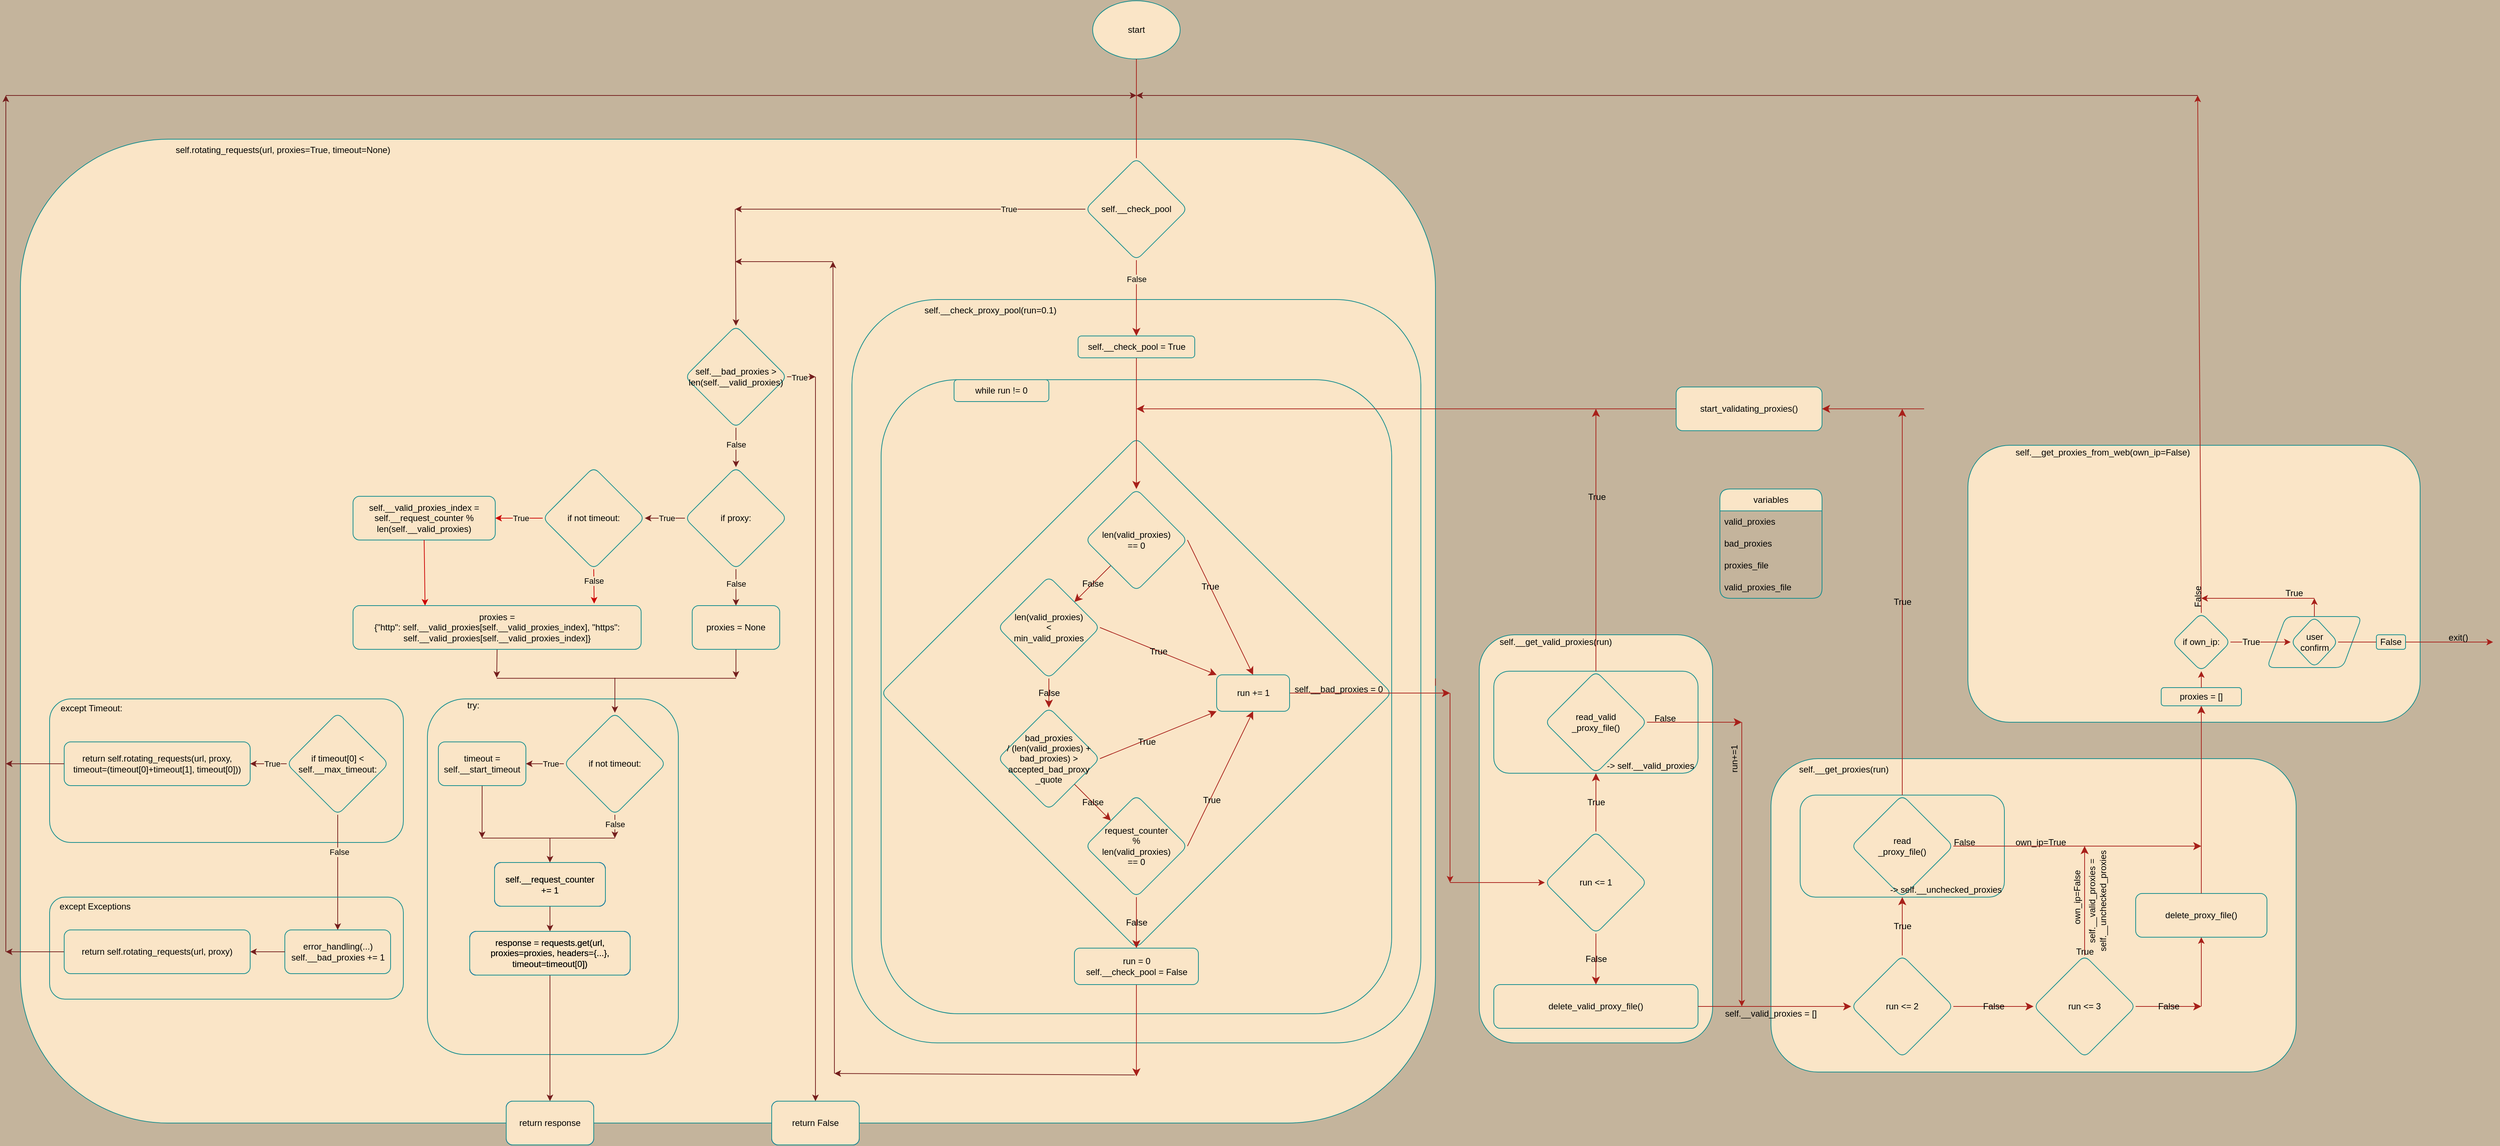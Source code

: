 <mxfile>
    <diagram name="Page-1" id="YVPe9FCG_iG_xcOM2vg-">
        <mxGraphModel dx="2875" dy="1912" grid="1" gridSize="5" guides="1" tooltips="1" connect="1" arrows="0" fold="1" page="1" pageScale="1" pageWidth="827" pageHeight="1169" background="#C4B49C" math="0" shadow="0">
            <root>
                <mxCell id="0"/>
                <mxCell id="1" parent="0"/>
                <mxCell id="96" value="" style="rounded=1;whiteSpace=wrap;html=1;fillColor=none;fontColor=#000000;labelBorderColor=none;strokeColor=#0F8B8D;" vertex="1" parent="1">
                    <mxGeometry x="-942" y="328" width="344" height="488" as="geometry"/>
                </mxCell>
                <mxCell id="93" value="" style="rounded=1;whiteSpace=wrap;html=1;fillColor=#fae5c7;fontColor=#000000;labelBorderColor=none;movable=1;resizable=1;rotatable=1;deletable=1;editable=1;connectable=1;strokeColor=#0F8B8D;" vertex="1" parent="1">
                    <mxGeometry x="-1500" y="-440" width="1940" height="1350" as="geometry"/>
                </mxCell>
                <mxCell id="83" value="" style="rounded=1;whiteSpace=wrap;html=1;fillColor=none;container=0;fontColor=#000000;labelBorderColor=none;strokeColor=#0F8B8D;" vertex="1" parent="1">
                    <mxGeometry x="-1460" y="328" width="485" height="197" as="geometry"/>
                </mxCell>
                <mxCell id="70" value="" style="rounded=1;whiteSpace=wrap;html=1;fillColor=none;fontColor=#000000;labelBorderColor=none;strokeColor=#0F8B8D;" vertex="1" parent="1">
                    <mxGeometry x="-942" y="328" width="344" height="488" as="geometry"/>
                </mxCell>
                <mxCell id="awvY_ZOCH91SfcmAsjb5-129" value="" style="rounded=1;whiteSpace=wrap;html=1;fontSize=12;labelBackgroundColor=none;fillStyle=auto;fillColor=#FAE5C7;strokeColor=#0F8B8D;fontColor=#000000;labelBorderColor=none;" parent="1" vertex="1">
                    <mxGeometry x="-360" y="-220" width="780" height="1020" as="geometry"/>
                </mxCell>
                <mxCell id="awvY_ZOCH91SfcmAsjb5-125" value="" style="rounded=1;whiteSpace=wrap;html=1;fontSize=12;labelBackgroundColor=none;fillColor=#FAE5C7;strokeColor=#0F8B8D;fontColor=#000000;labelBorderColor=none;" parent="1" vertex="1">
                    <mxGeometry x="-320" y="-110" width="700" height="870" as="geometry"/>
                </mxCell>
                <mxCell id="awvY_ZOCH91SfcmAsjb5-5" value="" style="rhombus;whiteSpace=wrap;html=1;fontSize=12;labelBackgroundColor=none;fillColor=#FAE5C7;strokeColor=#0F8B8D;fontColor=#000000;rounded=1;labelBorderColor=none;" parent="1" vertex="1">
                    <mxGeometry x="-320" y="-30" width="700" height="700" as="geometry"/>
                </mxCell>
                <mxCell id="awvY_ZOCH91SfcmAsjb5-33" style="edgeStyle=none;curved=1;rounded=1;orthogonalLoop=1;jettySize=auto;html=1;exitX=0.5;exitY=1;exitDx=0;exitDy=0;entryX=0.5;entryY=0;entryDx=0;entryDy=0;fontSize=12;startSize=8;endSize=8;labelBackgroundColor=none;fontColor=#000000;startArrow=none;strokeColor=#A8201A;labelBorderColor=none;" parent="1" source="kPXdXTe3XIWydvKljvxz-2" target="awvY_ZOCH91SfcmAsjb5-10" edge="1">
                    <mxGeometry relative="1" as="geometry"/>
                </mxCell>
                <mxCell id="awvY_ZOCH91SfcmAsjb5-82" style="edgeStyle=none;curved=1;rounded=1;orthogonalLoop=1;jettySize=auto;html=1;exitX=0.5;exitY=1;exitDx=0;exitDy=0;entryX=0.5;entryY=0;entryDx=0;entryDy=0;fontSize=12;startSize=8;endSize=8;labelBackgroundColor=none;fontColor=#000000;strokeColor=#A8201A;startArrow=none;labelBorderColor=none;" parent="1" source="4" target="kPXdXTe3XIWydvKljvxz-2" edge="1">
                    <mxGeometry relative="1" as="geometry">
                        <mxPoint x="30" y="-250" as="targetPoint"/>
                    </mxGeometry>
                </mxCell>
                <mxCell id="6" value="False" style="edgeLabel;html=1;align=center;verticalAlign=middle;resizable=0;points=[];rounded=1;fontColor=#000000;labelBorderColor=none;labelBackgroundColor=#fae5c7;" vertex="1" connectable="0" parent="awvY_ZOCH91SfcmAsjb5-82">
                    <mxGeometry relative="1" as="geometry">
                        <mxPoint y="-26" as="offset"/>
                    </mxGeometry>
                </mxCell>
                <mxCell id="awvY_ZOCH91SfcmAsjb5-4" value="start" style="ellipse;whiteSpace=wrap;html=1;fontSize=12;labelBackgroundColor=none;fillColor=#FAE5C7;strokeColor=#0F8B8D;fontColor=#000000;rounded=1;labelBorderColor=none;" parent="1" vertex="1">
                    <mxGeometry x="-30" y="-630" width="120" height="80" as="geometry"/>
                </mxCell>
                <mxCell id="awvY_ZOCH91SfcmAsjb5-20" style="edgeStyle=none;curved=1;rounded=1;orthogonalLoop=1;jettySize=auto;html=1;exitX=1;exitY=0.5;exitDx=0;exitDy=0;entryX=0;entryY=1;entryDx=0;entryDy=0;fontSize=12;startSize=8;endSize=8;labelBackgroundColor=none;fontColor=#000000;strokeColor=#A8201A;labelBorderColor=none;" parent="1" source="awvY_ZOCH91SfcmAsjb5-28" target="kPXdXTe3XIWydvKljvxz-4" edge="1">
                    <mxGeometry relative="1" as="geometry">
                        <mxPoint x="-80" y="320" as="sourcePoint"/>
                    </mxGeometry>
                </mxCell>
                <mxCell id="awvY_ZOCH91SfcmAsjb5-24" value="True" style="edgeLabel;html=1;align=center;verticalAlign=middle;resizable=0;points=[];fontSize=12;labelBackgroundColor=none;fontColor=#000000;rounded=1;labelBorderColor=none;" parent="awvY_ZOCH91SfcmAsjb5-20" connectable="0" vertex="1">
                    <mxGeometry x="-0.207" y="-3" relative="1" as="geometry">
                        <mxPoint x="-1" as="offset"/>
                    </mxGeometry>
                </mxCell>
                <mxCell id="awvY_ZOCH91SfcmAsjb5-21" style="edgeStyle=none;curved=1;rounded=1;orthogonalLoop=1;jettySize=auto;html=1;exitX=1;exitY=0.5;exitDx=0;exitDy=0;fontSize=12;startSize=8;endSize=8;entryX=0.5;entryY=0;entryDx=0;entryDy=0;labelBackgroundColor=none;fontColor=#000000;strokeColor=#A8201A;labelBorderColor=none;" parent="1" source="awvY_ZOCH91SfcmAsjb5-10" target="kPXdXTe3XIWydvKljvxz-4" edge="1">
                    <mxGeometry relative="1" as="geometry">
                        <mxPoint x="380" y="250.235" as="targetPoint"/>
                    </mxGeometry>
                </mxCell>
                <mxCell id="awvY_ZOCH91SfcmAsjb5-23" value="True" style="edgeLabel;html=1;align=center;verticalAlign=middle;resizable=0;points=[];fontSize=12;labelBackgroundColor=none;fontColor=#000000;rounded=1;labelBorderColor=none;" parent="awvY_ZOCH91SfcmAsjb5-21" connectable="0" vertex="1">
                    <mxGeometry x="-0.312" relative="1" as="geometry">
                        <mxPoint as="offset"/>
                    </mxGeometry>
                </mxCell>
                <mxCell id="awvY_ZOCH91SfcmAsjb5-44" style="edgeStyle=none;curved=1;rounded=1;orthogonalLoop=1;jettySize=auto;html=1;exitX=0;exitY=1;exitDx=0;exitDy=0;fontSize=12;startSize=8;endSize=8;entryX=1;entryY=0;entryDx=0;entryDy=0;labelBackgroundColor=none;fontColor=#000000;strokeColor=#A8201A;labelBorderColor=none;" parent="1" source="awvY_ZOCH91SfcmAsjb5-10" target="awvY_ZOCH91SfcmAsjb5-42" edge="1">
                    <mxGeometry relative="1" as="geometry">
                        <mxPoint x="-30" y="190" as="targetPoint"/>
                    </mxGeometry>
                </mxCell>
                <mxCell id="awvY_ZOCH91SfcmAsjb5-45" value="&lt;font style=&quot;font-size: 12px;&quot;&gt;False&lt;/font&gt;" style="edgeLabel;html=1;align=center;verticalAlign=middle;resizable=0;points=[];fontSize=12;labelBackgroundColor=none;fontColor=#000000;rounded=1;labelBorderColor=none;" parent="awvY_ZOCH91SfcmAsjb5-44" connectable="0" vertex="1">
                    <mxGeometry relative="1" as="geometry">
                        <mxPoint as="offset"/>
                    </mxGeometry>
                </mxCell>
                <mxCell id="awvY_ZOCH91SfcmAsjb5-10" value="len(valid_proxies)&lt;br style=&quot;font-size: 12px;&quot;&gt;== 0" style="rhombus;whiteSpace=wrap;html=1;fontSize=12;labelBackgroundColor=none;fillColor=#FAE5C7;strokeColor=#0F8B8D;fontColor=#000000;rounded=1;labelBorderColor=none;" parent="1" vertex="1">
                    <mxGeometry x="-40" y="40" width="140" height="140" as="geometry"/>
                </mxCell>
                <mxCell id="awvY_ZOCH91SfcmAsjb5-34" style="edgeStyle=none;curved=1;rounded=1;orthogonalLoop=1;jettySize=auto;html=1;exitX=1;exitY=0.5;exitDx=0;exitDy=0;entryX=0.5;entryY=1;entryDx=0;entryDy=0;fontSize=12;startSize=8;endSize=8;labelBackgroundColor=none;fontColor=#000000;strokeColor=#A8201A;labelBorderColor=none;" parent="1" source="awvY_ZOCH91SfcmAsjb5-13" target="kPXdXTe3XIWydvKljvxz-4" edge="1">
                    <mxGeometry relative="1" as="geometry"/>
                </mxCell>
                <mxCell id="awvY_ZOCH91SfcmAsjb5-35" value="True" style="edgeLabel;html=1;align=center;verticalAlign=middle;resizable=0;points=[];fontSize=12;labelBackgroundColor=none;fontColor=#000000;rounded=1;labelBorderColor=none;" parent="awvY_ZOCH91SfcmAsjb5-34" connectable="0" vertex="1">
                    <mxGeometry x="-0.306" y="-2" relative="1" as="geometry">
                        <mxPoint as="offset"/>
                    </mxGeometry>
                </mxCell>
                <mxCell id="awvY_ZOCH91SfcmAsjb5-13" value="request_counter&lt;br style=&quot;font-size: 12px;&quot;&gt;%&lt;br style=&quot;font-size: 12px;&quot;&gt;len(valid_proxies)&lt;br style=&quot;font-size: 12px;&quot;&gt;== 0" style="rhombus;whiteSpace=wrap;html=1;fontSize=12;labelBackgroundColor=none;fillColor=#FAE5C7;strokeColor=#0F8B8D;fontColor=#000000;rounded=1;labelBorderColor=none;" parent="1" vertex="1">
                    <mxGeometry x="-40" y="460" width="140" height="140" as="geometry"/>
                </mxCell>
                <mxCell id="awvY_ZOCH91SfcmAsjb5-18" value="" style="rounded=1;whiteSpace=wrap;html=1;fontSize=12;labelBackgroundColor=none;fillColor=#FAE5C7;strokeColor=#0F8B8D;fontColor=#000000;labelBorderColor=none;" parent="1" vertex="1">
                    <mxGeometry x="500" y="240" width="320" height="560" as="geometry"/>
                </mxCell>
                <mxCell id="awvY_ZOCH91SfcmAsjb5-36" style="edgeStyle=none;curved=1;rounded=1;orthogonalLoop=1;jettySize=auto;html=1;exitX=1;exitY=1;exitDx=0;exitDy=0;entryX=0;entryY=0;entryDx=0;entryDy=0;fontSize=12;startSize=8;endSize=8;labelBackgroundColor=none;fontColor=#000000;strokeColor=#A8201A;labelBorderColor=none;" parent="1" source="awvY_ZOCH91SfcmAsjb5-28" target="awvY_ZOCH91SfcmAsjb5-13" edge="1">
                    <mxGeometry relative="1" as="geometry"/>
                </mxCell>
                <mxCell id="awvY_ZOCH91SfcmAsjb5-37" value="False" style="edgeLabel;html=1;align=center;verticalAlign=middle;resizable=0;points=[];fontSize=12;labelBackgroundColor=none;fontColor=#000000;rounded=1;labelBorderColor=none;" parent="awvY_ZOCH91SfcmAsjb5-36" connectable="0" vertex="1">
                    <mxGeometry relative="1" as="geometry">
                        <mxPoint as="offset"/>
                    </mxGeometry>
                </mxCell>
                <mxCell id="awvY_ZOCH91SfcmAsjb5-28" value="bad_proxies&lt;br style=&quot;font-size: 12px;&quot;&gt;/ (len(valid_proxies) + bad_proxies) &amp;gt;&lt;br style=&quot;font-size: 12px;&quot;&gt;accepted_bad_proxy&lt;br style=&quot;font-size: 12px;&quot;&gt;_quote" style="rhombus;whiteSpace=wrap;html=1;fontSize=12;labelBackgroundColor=none;fillColor=#FAE5C7;strokeColor=#0F8B8D;fontColor=#000000;rounded=1;labelBorderColor=none;" parent="1" vertex="1">
                    <mxGeometry x="-160" y="340" width="140" height="140" as="geometry"/>
                </mxCell>
                <mxCell id="awvY_ZOCH91SfcmAsjb5-40" value="self.__check_proxy_pool(run=0.1)" style="text;html=1;align=center;verticalAlign=middle;whiteSpace=wrap;rounded=1;fontSize=12;rotation=0;labelBackgroundColor=none;fontColor=#000000;labelBorderColor=none;" parent="1" vertex="1">
                    <mxGeometry x="-295" y="-220" width="250" height="30" as="geometry"/>
                </mxCell>
                <mxCell id="awvY_ZOCH91SfcmAsjb5-41" value="self.__get_valid_proxies(run)" style="text;html=1;strokeColor=none;fillColor=none;align=center;verticalAlign=middle;whiteSpace=wrap;rounded=1;fontSize=12;labelBackgroundColor=none;fontColor=#000000;labelBorderColor=none;" parent="1" vertex="1">
                    <mxGeometry x="525" y="240" width="160" height="20" as="geometry"/>
                </mxCell>
                <mxCell id="awvY_ZOCH91SfcmAsjb5-46" style="edgeStyle=none;curved=1;rounded=1;orthogonalLoop=1;jettySize=auto;html=1;exitX=0.5;exitY=1;exitDx=0;exitDy=0;entryX=0.5;entryY=0;entryDx=0;entryDy=0;fontSize=12;startSize=8;endSize=8;labelBackgroundColor=none;fontColor=#000000;strokeColor=#A8201A;labelBorderColor=none;" parent="1" source="awvY_ZOCH91SfcmAsjb5-42" target="awvY_ZOCH91SfcmAsjb5-28" edge="1">
                    <mxGeometry relative="1" as="geometry"/>
                </mxCell>
                <mxCell id="awvY_ZOCH91SfcmAsjb5-47" value="False" style="edgeLabel;html=1;align=center;verticalAlign=middle;resizable=0;points=[];fontSize=12;labelBackgroundColor=none;fontColor=#000000;rounded=1;labelBorderColor=none;" parent="awvY_ZOCH91SfcmAsjb5-46" connectable="0" vertex="1">
                    <mxGeometry relative="1" as="geometry">
                        <mxPoint as="offset"/>
                    </mxGeometry>
                </mxCell>
                <mxCell id="awvY_ZOCH91SfcmAsjb5-48" style="edgeStyle=none;curved=1;rounded=1;orthogonalLoop=1;jettySize=auto;html=1;exitX=1;exitY=0.5;exitDx=0;exitDy=0;entryX=0;entryY=0;entryDx=0;entryDy=0;fontSize=12;startSize=8;endSize=8;labelBackgroundColor=none;fontColor=#000000;strokeColor=#A8201A;labelBorderColor=none;" parent="1" source="awvY_ZOCH91SfcmAsjb5-42" target="kPXdXTe3XIWydvKljvxz-4" edge="1">
                    <mxGeometry relative="1" as="geometry"/>
                </mxCell>
                <mxCell id="awvY_ZOCH91SfcmAsjb5-49" value="True" style="edgeLabel;html=1;align=center;verticalAlign=middle;resizable=0;points=[];fontSize=12;labelBackgroundColor=none;fontColor=#000000;rounded=1;labelBorderColor=none;" parent="awvY_ZOCH91SfcmAsjb5-48" connectable="0" vertex="1">
                    <mxGeometry relative="1" as="geometry">
                        <mxPoint as="offset"/>
                    </mxGeometry>
                </mxCell>
                <mxCell id="awvY_ZOCH91SfcmAsjb5-42" value="len(valid_proxies)&lt;br style=&quot;font-size: 12px;&quot;&gt;&amp;lt;&lt;br style=&quot;font-size: 12px;&quot;&gt;min_valid_proxies" style="rhombus;whiteSpace=wrap;html=1;fontSize=12;labelBackgroundColor=none;fillColor=#FAE5C7;strokeColor=#0F8B8D;fontColor=#000000;rounded=1;labelBorderColor=none;" parent="1" vertex="1">
                    <mxGeometry x="-160" y="160" width="140" height="140" as="geometry"/>
                </mxCell>
                <mxCell id="awvY_ZOCH91SfcmAsjb5-55" value="" style="group;labelBackgroundColor=none;fontColor=#000000;fontSize=12;rounded=1;labelBorderColor=none;" parent="1" connectable="0" vertex="1">
                    <mxGeometry x="520" y="290" width="290" height="150" as="geometry"/>
                </mxCell>
                <mxCell id="awvY_ZOCH91SfcmAsjb5-52" value="read_valid&lt;br style=&quot;font-size: 12px;&quot;&gt;_proxy_file()" style="rounded=1;whiteSpace=wrap;html=1;fontSize=12;movable=1;resizable=1;rotatable=1;deletable=1;editable=1;locked=0;connectable=1;labelBackgroundColor=none;fillColor=#FAE5C7;strokeColor=#0F8B8D;fontColor=#000000;labelBorderColor=none;" parent="awvY_ZOCH91SfcmAsjb5-55" vertex="1">
                    <mxGeometry width="280" height="140" as="geometry"/>
                </mxCell>
                <mxCell id="awvY_ZOCH91SfcmAsjb5-75" style="edgeStyle=none;curved=1;rounded=1;orthogonalLoop=1;jettySize=auto;html=1;exitX=0;exitY=0.75;exitDx=0;exitDy=0;fontSize=12;startSize=8;endSize=8;labelBackgroundColor=none;fontColor=#000000;strokeColor=#A8201A;startArrow=none;labelBorderColor=none;" parent="awvY_ZOCH91SfcmAsjb5-55" source="kPXdXTe3XIWydvKljvxz-19" edge="1">
                    <mxGeometry relative="1" as="geometry">
                        <mxPoint x="340" y="70" as="targetPoint"/>
                    </mxGeometry>
                </mxCell>
                <mxCell id="awvY_ZOCH91SfcmAsjb5-53" value="" style="rhombus;whiteSpace=wrap;html=1;fontSize=12;movable=1;resizable=1;rotatable=1;deletable=1;editable=1;locked=0;connectable=1;fillColor=none;labelBackgroundColor=none;strokeColor=#0F8B8D;fontColor=#000000;rounded=1;labelBorderColor=none;" parent="awvY_ZOCH91SfcmAsjb5-55" vertex="1">
                    <mxGeometry x="70" width="140" height="140" as="geometry"/>
                </mxCell>
                <mxCell id="kPXdXTe3XIWydvKljvxz-15" value="-&amp;gt; self.__valid_proxies" style="text;html=1;strokeColor=none;fillColor=none;align=center;verticalAlign=middle;whiteSpace=wrap;rounded=1;fontSize=12;fontColor=#000000;labelBackgroundColor=none;labelBorderColor=none;" parent="awvY_ZOCH91SfcmAsjb5-55" vertex="1">
                    <mxGeometry x="150" y="120" width="130" height="20" as="geometry"/>
                </mxCell>
                <mxCell id="kPXdXTe3XIWydvKljvxz-19" value="False" style="text;html=1;strokeColor=none;fillColor=none;align=center;verticalAlign=middle;whiteSpace=wrap;rounded=1;fontSize=12;fontColor=#000000;labelBackgroundColor=none;labelBorderColor=none;" parent="awvY_ZOCH91SfcmAsjb5-55" vertex="1">
                    <mxGeometry x="210" y="55" width="50" height="20" as="geometry"/>
                </mxCell>
                <mxCell id="kPXdXTe3XIWydvKljvxz-20" value="" style="edgeStyle=none;curved=1;rounded=1;orthogonalLoop=1;jettySize=auto;html=1;exitX=1;exitY=0.5;exitDx=0;exitDy=0;fontSize=12;startSize=8;endSize=8;labelBackgroundColor=none;fontColor=#000000;strokeColor=#A8201A;endArrow=none;labelBorderColor=none;" parent="awvY_ZOCH91SfcmAsjb5-55" source="awvY_ZOCH91SfcmAsjb5-53" target="kPXdXTe3XIWydvKljvxz-19" edge="1">
                    <mxGeometry relative="1" as="geometry">
                        <mxPoint x="730.0" y="360" as="sourcePoint"/>
                        <mxPoint x="860.0" y="360" as="targetPoint"/>
                    </mxGeometry>
                </mxCell>
                <mxCell id="awvY_ZOCH91SfcmAsjb5-56" value="" style="endArrow=classic;html=1;rounded=1;fontSize=12;startSize=8;endSize=8;curved=1;exitX=0.5;exitY=0;exitDx=0;exitDy=0;labelBackgroundColor=none;fontColor=#000000;strokeColor=#A8201A;labelBorderColor=none;" parent="1" source="awvY_ZOCH91SfcmAsjb5-52" edge="1">
                    <mxGeometry width="50" height="50" relative="1" as="geometry">
                        <mxPoint x="720" y="240" as="sourcePoint"/>
                        <mxPoint x="660" y="-70" as="targetPoint"/>
                    </mxGeometry>
                </mxCell>
                <mxCell id="awvY_ZOCH91SfcmAsjb5-58" value="True" style="edgeLabel;html=1;align=center;verticalAlign=middle;resizable=0;points=[];fontSize=12;labelBackgroundColor=none;fontColor=#000000;rounded=1;labelBorderColor=none;" parent="awvY_ZOCH91SfcmAsjb5-56" connectable="0" vertex="1">
                    <mxGeometry x="0.327" y="-1" relative="1" as="geometry">
                        <mxPoint as="offset"/>
                    </mxGeometry>
                </mxCell>
                <mxCell id="awvY_ZOCH91SfcmAsjb5-60" value="start_validating_proxies()" style="rounded=1;whiteSpace=wrap;html=1;fontSize=12;labelBackgroundColor=none;fillColor=#FAE5C7;strokeColor=#0F8B8D;fontColor=#000000;labelBorderColor=none;" parent="1" vertex="1">
                    <mxGeometry x="770" y="-100" width="200" height="60" as="geometry"/>
                </mxCell>
                <mxCell id="awvY_ZOCH91SfcmAsjb5-62" value="" style="endArrow=classic;html=1;rounded=1;fontSize=12;startSize=8;endSize=8;curved=1;exitX=0;exitY=0.5;exitDx=0;exitDy=0;labelBackgroundColor=none;fontColor=#000000;strokeColor=#A8201A;labelBorderColor=none;" parent="1" source="awvY_ZOCH91SfcmAsjb5-60" edge="1">
                    <mxGeometry width="50" height="50" relative="1" as="geometry">
                        <mxPoint x="550" y="240" as="sourcePoint"/>
                        <mxPoint x="30" y="-70" as="targetPoint"/>
                    </mxGeometry>
                </mxCell>
                <mxCell id="awvY_ZOCH91SfcmAsjb5-65" style="edgeStyle=none;curved=1;rounded=1;orthogonalLoop=1;jettySize=auto;html=1;exitX=0.5;exitY=0;exitDx=0;exitDy=0;entryX=0.5;entryY=1;entryDx=0;entryDy=0;fontSize=12;startSize=8;endSize=8;labelBackgroundColor=none;fontColor=#000000;strokeColor=#A8201A;labelBorderColor=none;" parent="1" source="awvY_ZOCH91SfcmAsjb5-63" target="awvY_ZOCH91SfcmAsjb5-53" edge="1">
                    <mxGeometry relative="1" as="geometry"/>
                </mxCell>
                <mxCell id="awvY_ZOCH91SfcmAsjb5-66" value="True" style="edgeLabel;html=1;align=center;verticalAlign=middle;resizable=0;points=[];fontSize=12;labelBackgroundColor=none;fontColor=#000000;rounded=1;labelBorderColor=none;" parent="awvY_ZOCH91SfcmAsjb5-65" connectable="0" vertex="1">
                    <mxGeometry relative="1" as="geometry">
                        <mxPoint as="offset"/>
                    </mxGeometry>
                </mxCell>
                <mxCell id="awvY_ZOCH91SfcmAsjb5-68" style="edgeStyle=none;curved=1;rounded=1;orthogonalLoop=1;jettySize=auto;html=1;exitX=0.5;exitY=1;exitDx=0;exitDy=0;entryX=0.5;entryY=0;entryDx=0;entryDy=0;fontSize=12;startSize=8;endSize=8;labelBackgroundColor=none;fontColor=#000000;strokeColor=#A8201A;labelBorderColor=none;" parent="1" source="awvY_ZOCH91SfcmAsjb5-63" target="awvY_ZOCH91SfcmAsjb5-67" edge="1">
                    <mxGeometry relative="1" as="geometry"/>
                </mxCell>
                <mxCell id="awvY_ZOCH91SfcmAsjb5-69" value="False" style="edgeLabel;html=1;align=center;verticalAlign=middle;resizable=0;points=[];fontSize=12;labelBackgroundColor=none;fontColor=#000000;rounded=1;labelBorderColor=none;" parent="awvY_ZOCH91SfcmAsjb5-68" connectable="0" vertex="1">
                    <mxGeometry relative="1" as="geometry">
                        <mxPoint as="offset"/>
                    </mxGeometry>
                </mxCell>
                <mxCell id="awvY_ZOCH91SfcmAsjb5-63" value="run &amp;lt;= 1" style="rhombus;whiteSpace=wrap;html=1;fontSize=12;labelBackgroundColor=none;fillColor=#FAE5C7;strokeColor=#0F8B8D;fontColor=#000000;rounded=1;labelBorderColor=none;" parent="1" vertex="1">
                    <mxGeometry x="590" y="510" width="140" height="140" as="geometry"/>
                </mxCell>
                <mxCell id="awvY_ZOCH91SfcmAsjb5-67" value="delete_valid_proxy_file()" style="rounded=1;whiteSpace=wrap;html=1;fontSize=12;labelBackgroundColor=none;fillColor=#FAE5C7;strokeColor=#0F8B8D;fontColor=#000000;labelBorderColor=none;" parent="1" vertex="1">
                    <mxGeometry x="520" y="720" width="280" height="60" as="geometry"/>
                </mxCell>
                <mxCell id="awvY_ZOCH91SfcmAsjb5-127" style="edgeStyle=none;curved=1;rounded=1;orthogonalLoop=1;jettySize=auto;html=1;exitX=0.5;exitY=1;exitDx=0;exitDy=0;fontSize=12;startSize=8;endSize=8;labelBackgroundColor=none;fontColor=#000000;strokeColor=#A8201A;labelBorderColor=none;" parent="1" source="kPXdXTe3XIWydvKljvxz-6" edge="1">
                    <mxGeometry relative="1" as="geometry">
                        <mxPoint x="30" y="846" as="targetPoint"/>
                        <mxPoint x="30" y="730" as="sourcePoint"/>
                    </mxGeometry>
                </mxCell>
                <mxCell id="awvY_ZOCH91SfcmAsjb5-71" value="" style="endArrow=classic;html=1;rounded=1;fontSize=12;startSize=8;endSize=8;curved=1;exitX=0.5;exitY=1;exitDx=0;exitDy=0;entryX=0.5;entryY=0;entryDx=0;entryDy=0;labelBackgroundColor=none;fontColor=#000000;strokeColor=#A8201A;labelBorderColor=none;" parent="1" source="awvY_ZOCH91SfcmAsjb5-13" edge="1">
                    <mxGeometry width="50" height="50" relative="1" as="geometry">
                        <mxPoint x="290" y="470" as="sourcePoint"/>
                        <mxPoint x="30" y="670" as="targetPoint"/>
                    </mxGeometry>
                </mxCell>
                <mxCell id="awvY_ZOCH91SfcmAsjb5-72" value="False" style="edgeLabel;html=1;align=center;verticalAlign=middle;resizable=0;points=[];fontSize=12;labelBackgroundColor=none;fontColor=#000000;rounded=1;labelBorderColor=none;" parent="awvY_ZOCH91SfcmAsjb5-71" connectable="0" vertex="1">
                    <mxGeometry relative="1" as="geometry">
                        <mxPoint as="offset"/>
                    </mxGeometry>
                </mxCell>
                <mxCell id="awvY_ZOCH91SfcmAsjb5-92" value="" style="endArrow=classic;html=1;rounded=1;fontSize=12;startSize=8;endSize=8;curved=1;entryX=1;entryY=0.5;entryDx=0;entryDy=0;labelBackgroundColor=none;fontColor=#000000;strokeColor=#A8201A;labelBorderColor=none;" parent="1" target="awvY_ZOCH91SfcmAsjb5-60" edge="1">
                    <mxGeometry width="50" height="50" relative="1" as="geometry">
                        <mxPoint x="1110" y="-70" as="sourcePoint"/>
                        <mxPoint x="840" y="-80" as="targetPoint"/>
                    </mxGeometry>
                </mxCell>
                <mxCell id="awvY_ZOCH91SfcmAsjb5-128" value="while run != 0" style="text;html=1;align=center;verticalAlign=middle;whiteSpace=wrap;rounded=1;fontSize=12;labelBackgroundColor=none;strokeColor=#0F8B8D;fillColor=#FAE5C7;fontColor=#000000;labelBorderColor=none;" parent="1" vertex="1">
                    <mxGeometry x="-220" y="-110" width="130" height="30" as="geometry"/>
                </mxCell>
                <mxCell id="awvY_ZOCH91SfcmAsjb5-19" style="edgeStyle=none;curved=1;rounded=1;orthogonalLoop=1;jettySize=auto;html=1;exitX=1;exitY=0.5;exitDx=0;exitDy=0;fontSize=12;startSize=8;endSize=8;labelBackgroundColor=none;fontColor=#000000;strokeColor=#A8201A;labelBorderColor=none;" parent="1" source="kPXdXTe3XIWydvKljvxz-4" edge="1">
                    <mxGeometry relative="1" as="geometry">
                        <mxPoint x="460" y="320" as="targetPoint"/>
                    </mxGeometry>
                </mxCell>
                <mxCell id="awvY_ZOCH91SfcmAsjb5-132" value="variables" style="swimlane;fontStyle=0;childLayout=stackLayout;horizontal=1;startSize=30;horizontalStack=0;resizeParent=1;resizeParentMax=0;resizeLast=0;collapsible=1;marginBottom=0;whiteSpace=wrap;html=1;fontSize=12;labelBackgroundColor=none;fillColor=#FAE5C7;strokeColor=#0F8B8D;fontColor=#000000;rounded=1;labelBorderColor=none;" parent="1" vertex="1">
                    <mxGeometry x="830" y="40" width="140" height="150" as="geometry"/>
                </mxCell>
                <mxCell id="awvY_ZOCH91SfcmAsjb5-133" value="valid_proxies" style="text;strokeColor=none;fillColor=none;align=left;verticalAlign=middle;spacingLeft=4;spacingRight=4;overflow=hidden;points=[[0,0.5],[1,0.5]];portConstraint=eastwest;rotatable=0;whiteSpace=wrap;html=1;fontSize=12;labelBackgroundColor=none;fontColor=#000000;rounded=1;labelBorderColor=none;" parent="awvY_ZOCH91SfcmAsjb5-132" vertex="1">
                    <mxGeometry y="30" width="140" height="30" as="geometry"/>
                </mxCell>
                <mxCell id="awvY_ZOCH91SfcmAsjb5-134" value="bad_proxies" style="text;strokeColor=none;fillColor=none;align=left;verticalAlign=middle;spacingLeft=4;spacingRight=4;overflow=hidden;points=[[0,0.5],[1,0.5]];portConstraint=eastwest;rotatable=0;whiteSpace=wrap;html=1;fontSize=12;labelBackgroundColor=none;fontColor=#000000;rounded=1;labelBorderColor=none;" parent="awvY_ZOCH91SfcmAsjb5-132" vertex="1">
                    <mxGeometry y="60" width="140" height="30" as="geometry"/>
                </mxCell>
                <mxCell id="awvY_ZOCH91SfcmAsjb5-135" value="proxies_file" style="text;strokeColor=none;fillColor=none;align=left;verticalAlign=middle;spacingLeft=4;spacingRight=4;overflow=hidden;points=[[0,0.5],[1,0.5]];portConstraint=eastwest;rotatable=0;whiteSpace=wrap;html=1;fontSize=12;labelBackgroundColor=none;fontColor=#000000;rounded=1;labelBorderColor=none;" parent="awvY_ZOCH91SfcmAsjb5-132" vertex="1">
                    <mxGeometry y="90" width="140" height="30" as="geometry"/>
                </mxCell>
                <mxCell id="awvY_ZOCH91SfcmAsjb5-136" value="valid_proxies_file" style="text;strokeColor=none;fillColor=none;align=left;verticalAlign=middle;spacingLeft=4;spacingRight=4;overflow=hidden;points=[[0,0.5],[1,0.5]];portConstraint=eastwest;rotatable=0;whiteSpace=wrap;html=1;fontSize=12;labelBackgroundColor=none;fontColor=#000000;rounded=1;labelBorderColor=none;" parent="awvY_ZOCH91SfcmAsjb5-132" vertex="1">
                    <mxGeometry y="120" width="140" height="30" as="geometry"/>
                </mxCell>
                <mxCell id="kPXdXTe3XIWydvKljvxz-2" value="self.__check_pool = True" style="html=1;dashed=0;whitespace=wrap;fillStyle=auto;labelBackgroundColor=none;fillColor=#FAE5C7;strokeColor=#0F8B8D;fontColor=#000000;fontSize=12;rounded=1;labelBorderColor=none;" parent="1" vertex="1">
                    <mxGeometry x="-50" y="-170" width="160" height="30" as="geometry"/>
                </mxCell>
                <mxCell id="kPXdXTe3XIWydvKljvxz-4" value="run += 1" style="html=1;dashed=0;whitespace=wrap;strokeColor=#0F8B8D;fontColor=#000000;fillColor=#FAE5C7;labelBackgroundColor=none;fontSize=12;rounded=1;labelBorderColor=none;" parent="1" vertex="1">
                    <mxGeometry x="140" y="295" width="100" height="50" as="geometry"/>
                </mxCell>
                <mxCell id="kPXdXTe3XIWydvKljvxz-6" value="run = 0&lt;br style=&quot;font-size: 12px;&quot;&gt;self.__check_pool = False" style="html=1;dashed=0;whitespace=wrap;strokeColor=#0F8B8D;fontColor=#000000;fillColor=#FAE5C7;labelBackgroundColor=none;fontSize=12;rounded=1;labelBorderColor=none;" parent="1" vertex="1">
                    <mxGeometry x="-55" y="670" width="170" height="50" as="geometry"/>
                </mxCell>
                <mxCell id="kPXdXTe3XIWydvKljvxz-8" value="" style="endArrow=classic;html=1;rounded=1;strokeColor=#A8201A;fontSize=12;fontColor=#000000;fillColor=#FAE5C7;labelBackgroundColor=none;labelBorderColor=none;" parent="1" edge="1">
                    <mxGeometry width="50" height="50" relative="1" as="geometry">
                        <mxPoint x="460" y="320" as="sourcePoint"/>
                        <mxPoint x="460" y="580" as="targetPoint"/>
                    </mxGeometry>
                </mxCell>
                <mxCell id="kPXdXTe3XIWydvKljvxz-9" value="" style="endArrow=classic;html=1;rounded=1;strokeColor=#A8201A;fontSize=12;fontColor=#000000;fillColor=#FAE5C7;labelBackgroundColor=none;labelBorderColor=none;" parent="1" target="awvY_ZOCH91SfcmAsjb5-63" edge="1">
                    <mxGeometry width="50" height="50" relative="1" as="geometry">
                        <mxPoint x="460" y="580" as="sourcePoint"/>
                        <mxPoint x="780" y="440" as="targetPoint"/>
                    </mxGeometry>
                </mxCell>
                <mxCell id="kPXdXTe3XIWydvKljvxz-12" value="" style="endArrow=classic;html=1;rounded=1;strokeColor=#A8201A;fontSize=12;fontColor=#000000;fillColor=#FAE5C7;labelBackgroundColor=none;labelBorderColor=none;" parent="1" edge="1">
                    <mxGeometry width="50" height="50" relative="1" as="geometry">
                        <mxPoint x="860" y="360" as="sourcePoint"/>
                        <mxPoint x="860" y="750" as="targetPoint"/>
                    </mxGeometry>
                </mxCell>
                <mxCell id="kPXdXTe3XIWydvKljvxz-21" value="run+=1" style="text;html=1;strokeColor=none;fillColor=none;align=center;verticalAlign=middle;whiteSpace=wrap;rounded=1;fontSize=12;fontColor=#000000;rotation=-90;labelBackgroundColor=none;labelBorderColor=none;" parent="1" vertex="1">
                    <mxGeometry x="820" y="400" width="60" height="20" as="geometry"/>
                </mxCell>
                <mxCell id="awvY_ZOCH91SfcmAsjb5-85" value="" style="rounded=1;whiteSpace=wrap;html=1;fontSize=12;labelBackgroundColor=none;fillColor=#FAE5C7;strokeColor=#0F8B8D;fontColor=#000000;container=0;labelBorderColor=none;" parent="1" vertex="1">
                    <mxGeometry x="900" y="410" width="720" height="430" as="geometry"/>
                </mxCell>
                <mxCell id="awvY_ZOCH91SfcmAsjb5-86" value="run &amp;lt;= 2" style="rhombus;whiteSpace=wrap;html=1;fontSize=12;labelBackgroundColor=none;fillColor=#FAE5C7;strokeColor=#0F8B8D;fontColor=#000000;container=0;rounded=1;labelBorderColor=none;" parent="1" vertex="1">
                    <mxGeometry x="1010" y="680" width="140" height="140" as="geometry"/>
                </mxCell>
                <mxCell id="awvY_ZOCH91SfcmAsjb5-93" style="edgeStyle=none;curved=1;rounded=1;orthogonalLoop=1;jettySize=auto;html=1;exitX=0.5;exitY=0;exitDx=0;exitDy=0;entryX=0.5;entryY=1;entryDx=0;entryDy=0;fontSize=12;startSize=8;endSize=8;labelBackgroundColor=none;fontColor=#000000;strokeColor=#A8201A;labelBorderColor=none;" parent="1" source="awvY_ZOCH91SfcmAsjb5-86" target="awvY_ZOCH91SfcmAsjb5-90" edge="1">
                    <mxGeometry relative="1" as="geometry"/>
                </mxCell>
                <mxCell id="awvY_ZOCH91SfcmAsjb5-95" value="True" style="edgeLabel;html=1;align=center;verticalAlign=middle;resizable=0;points=[];fontSize=12;labelBackgroundColor=none;fontColor=#000000;container=0;rounded=1;labelBorderColor=none;" parent="awvY_ZOCH91SfcmAsjb5-93" connectable="0" vertex="1">
                    <mxGeometry relative="1" as="geometry">
                        <mxPoint as="offset"/>
                    </mxGeometry>
                </mxCell>
                <mxCell id="awvY_ZOCH91SfcmAsjb5-101" value="run &amp;lt;= 3" style="rhombus;whiteSpace=wrap;html=1;fontSize=12;labelBackgroundColor=none;fillColor=#FAE5C7;strokeColor=#0F8B8D;fontColor=#000000;container=0;rounded=1;labelBorderColor=none;" parent="1" vertex="1">
                    <mxGeometry x="1260" y="680" width="140" height="140" as="geometry"/>
                </mxCell>
                <mxCell id="awvY_ZOCH91SfcmAsjb5-97" style="edgeStyle=none;curved=1;rounded=1;orthogonalLoop=1;jettySize=auto;html=1;exitX=1;exitY=0.5;exitDx=0;exitDy=0;entryX=0;entryY=0.5;entryDx=0;entryDy=0;fontSize=12;startSize=8;endSize=8;labelBackgroundColor=none;fontColor=#000000;strokeColor=#A8201A;labelBorderColor=none;" parent="1" source="awvY_ZOCH91SfcmAsjb5-86" target="awvY_ZOCH91SfcmAsjb5-101" edge="1">
                    <mxGeometry relative="1" as="geometry"/>
                </mxCell>
                <mxCell id="awvY_ZOCH91SfcmAsjb5-98" value="False" style="edgeLabel;html=1;align=center;verticalAlign=middle;resizable=0;points=[];fontSize=12;labelBackgroundColor=none;fontColor=#000000;container=0;rounded=1;labelBorderColor=none;" parent="awvY_ZOCH91SfcmAsjb5-97" connectable="0" vertex="1">
                    <mxGeometry relative="1" as="geometry">
                        <mxPoint as="offset"/>
                    </mxGeometry>
                </mxCell>
                <mxCell id="awvY_ZOCH91SfcmAsjb5-99" style="edgeStyle=none;curved=1;rounded=1;orthogonalLoop=1;jettySize=auto;html=1;fontSize=12;startSize=8;endSize=8;exitX=0.5;exitY=0;exitDx=0;exitDy=0;labelBackgroundColor=none;fontColor=#000000;strokeColor=#A8201A;labelBorderColor=none;" parent="1" source="awvY_ZOCH91SfcmAsjb5-101" edge="1">
                    <mxGeometry relative="1" as="geometry">
                        <mxPoint x="1330" y="530" as="targetPoint"/>
                        <mxPoint x="870" y="1080" as="sourcePoint"/>
                    </mxGeometry>
                </mxCell>
                <mxCell id="awvY_ZOCH91SfcmAsjb5-103" value="True" style="edgeLabel;html=1;align=center;verticalAlign=middle;resizable=0;points=[];fontSize=12;labelBackgroundColor=none;fontColor=#000000;container=0;rounded=1;labelBorderColor=none;" parent="awvY_ZOCH91SfcmAsjb5-99" connectable="0" vertex="1">
                    <mxGeometry x="-0.168" y="1" relative="1" as="geometry">
                        <mxPoint x="1" y="57" as="offset"/>
                    </mxGeometry>
                </mxCell>
                <mxCell id="awvY_ZOCH91SfcmAsjb5-111" value="delete_proxy_file()" style="rounded=1;whiteSpace=wrap;html=1;fontSize=12;labelBackgroundColor=none;fillColor=#FAE5C7;strokeColor=#0F8B8D;fontColor=#000000;container=0;labelBorderColor=none;" parent="1" vertex="1">
                    <mxGeometry x="1400" y="595" width="180" height="60" as="geometry"/>
                </mxCell>
                <mxCell id="awvY_ZOCH91SfcmAsjb5-121" style="edgeStyle=none;curved=1;rounded=1;orthogonalLoop=1;jettySize=auto;html=1;exitX=1;exitY=0.5;exitDx=0;exitDy=0;fontSize=12;startSize=8;endSize=8;labelBackgroundColor=none;fontColor=#000000;strokeColor=#A8201A;labelBorderColor=none;" parent="1" source="awvY_ZOCH91SfcmAsjb5-101" edge="1">
                    <mxGeometry relative="1" as="geometry">
                        <mxPoint x="1490" y="750" as="targetPoint"/>
                    </mxGeometry>
                </mxCell>
                <mxCell id="awvY_ZOCH91SfcmAsjb5-122" value="False" style="edgeLabel;html=1;align=center;verticalAlign=middle;resizable=0;points=[];fontSize=12;labelBackgroundColor=none;fontColor=#000000;container=0;rounded=1;labelBorderColor=none;" parent="awvY_ZOCH91SfcmAsjb5-121" connectable="0" vertex="1">
                    <mxGeometry relative="1" as="geometry">
                        <mxPoint as="offset"/>
                    </mxGeometry>
                </mxCell>
                <mxCell id="kPXdXTe3XIWydvKljvxz-7" value="self.__get_proxies(run)" style="text;html=1;strokeColor=none;fillColor=none;align=center;verticalAlign=middle;whiteSpace=wrap;rounded=1;fontColor=#000000;container=0;labelBackgroundColor=none;fontSize=12;labelBorderColor=none;" parent="1" vertex="1">
                    <mxGeometry x="925" y="410" width="150" height="30" as="geometry"/>
                </mxCell>
                <mxCell id="kPXdXTe3XIWydvKljvxz-13" value="own_ip=False" style="text;html=1;strokeColor=none;fillColor=none;align=center;verticalAlign=middle;whiteSpace=wrap;rounded=1;fontSize=12;fontColor=#000000;rotation=-90;container=0;labelBackgroundColor=none;labelBorderColor=none;" parent="1" vertex="1">
                    <mxGeometry x="1280" y="585" width="80" height="30" as="geometry"/>
                </mxCell>
                <mxCell id="kPXdXTe3XIWydvKljvxz-14" value="own_ip=True" style="text;html=1;strokeColor=none;fillColor=none;align=center;verticalAlign=middle;whiteSpace=wrap;rounded=1;fontSize=12;fontColor=#000000;container=0;labelBackgroundColor=none;labelBorderColor=none;" parent="1" vertex="1">
                    <mxGeometry x="1230" y="510" width="80" height="30" as="geometry"/>
                </mxCell>
                <mxCell id="awvY_ZOCH91SfcmAsjb5-88" value="read&lt;br style=&quot;font-size: 12px;&quot;&gt;_proxy_file()" style="rounded=1;whiteSpace=wrap;html=1;fontSize=12;movable=1;resizable=1;rotatable=1;deletable=1;editable=1;locked=0;connectable=1;labelBackgroundColor=none;fillColor=#FAE5C7;strokeColor=#0F8B8D;fontColor=#000000;container=0;labelBorderColor=none;" parent="1" vertex="1">
                    <mxGeometry x="940" y="460" width="280" height="140" as="geometry"/>
                </mxCell>
                <mxCell id="awvY_ZOCH91SfcmAsjb5-91" style="edgeStyle=none;curved=1;rounded=1;orthogonalLoop=1;jettySize=auto;html=1;exitX=0.5;exitY=0;exitDx=0;exitDy=0;fontSize=12;startSize=8;endSize=8;labelBackgroundColor=none;fontColor=#000000;strokeColor=#A8201A;labelBorderColor=none;" parent="1" source="awvY_ZOCH91SfcmAsjb5-90" edge="1">
                    <mxGeometry relative="1" as="geometry">
                        <mxPoint x="1080" y="-70" as="targetPoint"/>
                    </mxGeometry>
                </mxCell>
                <mxCell id="awvY_ZOCH91SfcmAsjb5-120" value="True" style="edgeLabel;html=1;align=center;verticalAlign=middle;resizable=0;points=[];fontSize=12;labelBackgroundColor=none;fontColor=#000000;container=0;rounded=1;labelBorderColor=none;" parent="awvY_ZOCH91SfcmAsjb5-91" connectable="0" vertex="1">
                    <mxGeometry relative="1" as="geometry">
                        <mxPoint as="offset"/>
                    </mxGeometry>
                </mxCell>
                <mxCell id="awvY_ZOCH91SfcmAsjb5-90" value="" style="rhombus;whiteSpace=wrap;html=1;fontSize=12;movable=1;resizable=1;rotatable=1;deletable=1;editable=1;locked=0;connectable=1;fillColor=none;labelBackgroundColor=none;strokeColor=#0F8B8D;fontColor=#000000;container=0;rounded=1;labelBorderColor=none;" parent="1" vertex="1">
                    <mxGeometry x="1010" y="460" width="140" height="140" as="geometry"/>
                </mxCell>
                <mxCell id="awvY_ZOCH91SfcmAsjb5-94" style="edgeStyle=none;curved=1;rounded=1;orthogonalLoop=1;jettySize=auto;html=1;exitX=1;exitY=0.5;exitDx=0;exitDy=0;entryX=0;entryY=0.5;entryDx=0;entryDy=0;fontSize=12;startSize=8;endSize=8;labelBackgroundColor=none;fontColor=#000000;strokeColor=#A8201A;labelBorderColor=none;" parent="1" source="awvY_ZOCH91SfcmAsjb5-67" target="awvY_ZOCH91SfcmAsjb5-86" edge="1">
                    <mxGeometry relative="1" as="geometry">
                        <mxPoint x="860" y="730" as="sourcePoint"/>
                    </mxGeometry>
                </mxCell>
                <mxCell id="kPXdXTe3XIWydvKljvxz-23" value="-&amp;gt; self.__unchecked_proxies" style="text;html=1;strokeColor=none;fillColor=none;align=center;verticalAlign=middle;whiteSpace=wrap;rounded=1;fontSize=12;fontColor=#000000;labelBackgroundColor=none;labelBorderColor=none;" parent="1" vertex="1">
                    <mxGeometry x="1060" y="580" width="160" height="20" as="geometry"/>
                </mxCell>
                <mxCell id="awvY_ZOCH91SfcmAsjb5-89" style="edgeStyle=none;curved=1;rounded=1;orthogonalLoop=1;jettySize=auto;html=1;exitX=1;exitY=0.5;exitDx=0;exitDy=0;fontSize=12;startSize=8;endSize=8;labelBackgroundColor=none;fontColor=#000000;strokeColor=#A8201A;labelBorderColor=none;" parent="1" source="awvY_ZOCH91SfcmAsjb5-90" edge="1">
                    <mxGeometry relative="1" as="geometry">
                        <mxPoint x="1490" y="530" as="targetPoint"/>
                    </mxGeometry>
                </mxCell>
                <mxCell id="awvY_ZOCH91SfcmAsjb5-123" value="False" style="edgeLabel;html=1;align=center;verticalAlign=middle;resizable=0;points=[];fontSize=12;labelBackgroundColor=none;fontColor=#000000;container=0;rounded=1;labelBorderColor=none;" parent="awvY_ZOCH91SfcmAsjb5-89" connectable="0" vertex="1">
                    <mxGeometry relative="1" as="geometry">
                        <mxPoint x="-155" y="-5" as="offset"/>
                    </mxGeometry>
                </mxCell>
                <mxCell id="kPXdXTe3XIWydvKljvxz-24" value="self.__valid_proxies = []" style="text;html=1;strokeColor=none;fillColor=none;align=center;verticalAlign=middle;whiteSpace=wrap;rounded=1;fontSize=12;fontColor=#000000;labelBackgroundColor=none;labelBorderColor=none;" parent="1" vertex="1">
                    <mxGeometry x="830" y="750" width="140" height="20" as="geometry"/>
                </mxCell>
                <mxCell id="kPXdXTe3XIWydvKljvxz-26" value="" style="rounded=1;whiteSpace=wrap;html=1;fontSize=12;labelBackgroundColor=none;fillColor=#FAE5C7;strokeColor=#0F8B8D;fontColor=#000000;container=0;labelBorderColor=none;" parent="1" vertex="1">
                    <mxGeometry x="1170" y="-20" width="620" height="380" as="geometry"/>
                </mxCell>
                <mxCell id="kPXdXTe3XIWydvKljvxz-27" value="self.__get_proxies_from_web(own_ip=False)" style="text;html=1;strokeColor=none;fillColor=none;align=center;verticalAlign=middle;whiteSpace=wrap;rounded=1;fontColor=#000000;fontSize=12;labelBorderColor=none;" parent="1" vertex="1">
                    <mxGeometry x="1230" y="-20" width="250" height="20" as="geometry"/>
                </mxCell>
                <mxCell id="kPXdXTe3XIWydvKljvxz-28" value="" style="endArrow=classic;html=1;rounded=1;strokeColor=#A8201A;fontSize=12;fontColor=#000000;fillColor=#FAE5C7;entryX=0.5;entryY=1;entryDx=0;entryDy=0;labelBorderColor=none;" parent="1" target="awvY_ZOCH91SfcmAsjb5-111" edge="1">
                    <mxGeometry width="50" height="50" relative="1" as="geometry">
                        <mxPoint x="1490" y="750" as="sourcePoint"/>
                        <mxPoint x="1250" y="410" as="targetPoint"/>
                    </mxGeometry>
                </mxCell>
                <mxCell id="kPXdXTe3XIWydvKljvxz-30" value="proxies = []" style="rounded=1;whiteSpace=wrap;html=1;strokeColor=#0F8B8D;fontSize=12;fontColor=#000000;fillColor=#FAE5C7;labelBorderColor=none;" parent="1" vertex="1">
                    <mxGeometry x="1435" y="312.5" width="110" height="25" as="geometry"/>
                </mxCell>
                <mxCell id="kPXdXTe3XIWydvKljvxz-32" value="if own_ip:" style="rhombus;whiteSpace=wrap;html=1;strokeColor=#0F8B8D;fontSize=12;fontColor=#000000;fillColor=#FAE5C7;rounded=1;labelBorderColor=none;" parent="1" vertex="1">
                    <mxGeometry x="1450" y="210" width="80" height="80" as="geometry"/>
                </mxCell>
                <mxCell id="kPXdXTe3XIWydvKljvxz-33" value="" style="endArrow=classic;html=1;rounded=1;strokeColor=#A8201A;fontSize=12;fontColor=#000000;fillColor=#FAE5C7;entryX=0.5;entryY=1;entryDx=0;entryDy=0;exitX=0.5;exitY=0;exitDx=0;exitDy=0;labelBorderColor=none;" parent="1" source="kPXdXTe3XIWydvKljvxz-30" target="kPXdXTe3XIWydvKljvxz-32" edge="1">
                    <mxGeometry width="50" height="50" relative="1" as="geometry">
                        <mxPoint x="1180" y="240" as="sourcePoint"/>
                        <mxPoint x="1230" y="190" as="targetPoint"/>
                    </mxGeometry>
                </mxCell>
                <mxCell id="kPXdXTe3XIWydvKljvxz-36" value="" style="group;rounded=1;fontColor=#000000;labelBorderColor=none;" parent="1" vertex="1" connectable="0">
                    <mxGeometry x="1580" y="215" width="130" height="70" as="geometry"/>
                </mxCell>
                <mxCell id="kPXdXTe3XIWydvKljvxz-34" value="" style="shape=parallelogram;perimeter=parallelogramPerimeter;whiteSpace=wrap;html=1;dashed=0;strokeColor=#0F8B8D;fontSize=12;fontColor=#000000;fillColor=#FAE5C7;rounded=1;labelBorderColor=none;" parent="kPXdXTe3XIWydvKljvxz-36" vertex="1">
                    <mxGeometry width="130" height="70" as="geometry"/>
                </mxCell>
                <mxCell id="kPXdXTe3XIWydvKljvxz-35" value="user confirm" style="rhombus;whiteSpace=wrap;html=1;strokeColor=#0F8B8D;fontSize=12;fontColor=#000000;fillColor=#FAE5C7;rounded=1;labelBorderColor=none;" parent="kPXdXTe3XIWydvKljvxz-36" vertex="1">
                    <mxGeometry x="32.5" width="65" height="70" as="geometry"/>
                </mxCell>
                <mxCell id="kPXdXTe3XIWydvKljvxz-37" value="" style="endArrow=classic;html=1;rounded=1;strokeColor=#A8201A;fontSize=12;fontColor=#000000;fillColor=#FAE5C7;exitX=1;exitY=0.5;exitDx=0;exitDy=0;entryX=0;entryY=0.5;entryDx=0;entryDy=0;labelBorderColor=none;" parent="1" source="kPXdXTe3XIWydvKljvxz-32" target="kPXdXTe3XIWydvKljvxz-35" edge="1">
                    <mxGeometry width="50" height="50" relative="1" as="geometry">
                        <mxPoint x="1180" y="230" as="sourcePoint"/>
                        <mxPoint x="1230" y="180" as="targetPoint"/>
                    </mxGeometry>
                </mxCell>
                <mxCell id="kPXdXTe3XIWydvKljvxz-38" value="True" style="edgeLabel;html=1;align=center;verticalAlign=middle;resizable=0;points=[];fontSize=12;fontColor=#000000;labelBackgroundColor=#fae5c7;rounded=1;labelBorderColor=none;" parent="kPXdXTe3XIWydvKljvxz-37" vertex="1" connectable="0">
                    <mxGeometry x="-0.333" relative="1" as="geometry">
                        <mxPoint as="offset"/>
                    </mxGeometry>
                </mxCell>
                <mxCell id="kPXdXTe3XIWydvKljvxz-39" value="" style="endArrow=classic;html=1;rounded=1;strokeColor=#A8201A;fontSize=12;fontColor=#000000;fillColor=#FAE5C7;exitX=1;exitY=0.5;exitDx=0;exitDy=0;startArrow=none;labelBorderColor=none;" parent="1" source="kPXdXTe3XIWydvKljvxz-41" edge="1">
                    <mxGeometry width="50" height="50" relative="1" as="geometry">
                        <mxPoint x="1180" y="230" as="sourcePoint"/>
                        <mxPoint x="1890" y="250" as="targetPoint"/>
                    </mxGeometry>
                </mxCell>
                <mxCell id="kPXdXTe3XIWydvKljvxz-42" value="" style="endArrow=none;html=1;rounded=1;strokeColor=#A8201A;fontSize=12;fontColor=#000000;fillColor=#FAE5C7;exitX=1;exitY=0.5;exitDx=0;exitDy=0;labelBorderColor=none;" parent="1" source="kPXdXTe3XIWydvKljvxz-35" target="kPXdXTe3XIWydvKljvxz-41" edge="1">
                    <mxGeometry width="50" height="50" relative="1" as="geometry">
                        <mxPoint x="1667.5" y="100" as="sourcePoint"/>
                        <mxPoint x="1870" y="100" as="targetPoint"/>
                    </mxGeometry>
                </mxCell>
                <mxCell id="kPXdXTe3XIWydvKljvxz-41" value="False" style="rounded=1;whiteSpace=wrap;html=1;labelBackgroundColor=#fae5c7;strokeColor=#0F8B8D;fontSize=12;fontColor=#000000;fillColor=#FAE5C7;labelBorderColor=none;" parent="1" vertex="1">
                    <mxGeometry x="1730" y="240" width="40" height="20" as="geometry"/>
                </mxCell>
                <mxCell id="awvY_ZOCH91SfcmAsjb5-119" style="edgeStyle=none;curved=1;rounded=1;orthogonalLoop=1;jettySize=auto;html=1;exitX=0.5;exitY=0;exitDx=0;exitDy=0;fontSize=12;startSize=8;endSize=8;labelBackgroundColor=none;fontColor=#000000;strokeColor=#A8201A;entryX=0.5;entryY=1;entryDx=0;entryDy=0;labelBorderColor=none;" parent="1" source="awvY_ZOCH91SfcmAsjb5-111" target="kPXdXTe3XIWydvKljvxz-30" edge="1">
                    <mxGeometry relative="1" as="geometry">
                        <mxPoint x="1490" y="360" as="targetPoint"/>
                    </mxGeometry>
                </mxCell>
                <mxCell id="kPXdXTe3XIWydvKljvxz-44" value="" style="endArrow=classic;html=1;rounded=1;strokeColor=#A8201A;fontSize=12;fontColor=#000000;fillColor=#FAE5C7;exitX=0.5;exitY=0;exitDx=0;exitDy=0;labelBorderColor=none;" parent="1" source="kPXdXTe3XIWydvKljvxz-32" edge="1">
                    <mxGeometry width="50" height="50" relative="1" as="geometry">
                        <mxPoint x="1250" y="250" as="sourcePoint"/>
                        <mxPoint x="1485" y="-500" as="targetPoint"/>
                    </mxGeometry>
                </mxCell>
                <mxCell id="kPXdXTe3XIWydvKljvxz-45" value="" style="endArrow=classic;html=1;rounded=1;strokeColor=#A8201A;fontSize=12;fontColor=#000000;fillColor=#FAE5C7;exitX=0.5;exitY=0;exitDx=0;exitDy=0;labelBorderColor=none;" parent="1" source="kPXdXTe3XIWydvKljvxz-34" edge="1">
                    <mxGeometry width="50" height="50" relative="1" as="geometry">
                        <mxPoint x="1250" y="250" as="sourcePoint"/>
                        <mxPoint x="1645" y="190" as="targetPoint"/>
                    </mxGeometry>
                </mxCell>
                <mxCell id="kPXdXTe3XIWydvKljvxz-46" value="" style="endArrow=classic;html=1;rounded=1;strokeColor=#A8201A;fontSize=12;fontColor=#000000;fillColor=#FAE5C7;labelBorderColor=none;" parent="1" edge="1">
                    <mxGeometry width="50" height="50" relative="1" as="geometry">
                        <mxPoint x="1645" y="190" as="sourcePoint"/>
                        <mxPoint x="1490" y="190" as="targetPoint"/>
                    </mxGeometry>
                </mxCell>
                <mxCell id="kPXdXTe3XIWydvKljvxz-48" value="True" style="text;html=1;strokeColor=none;fillColor=none;align=center;verticalAlign=middle;whiteSpace=wrap;rounded=1;fontSize=12;fontColor=#000000;labelBorderColor=none;" parent="1" vertex="1">
                    <mxGeometry x="1600" y="175" width="35" height="15" as="geometry"/>
                </mxCell>
                <mxCell id="kPXdXTe3XIWydvKljvxz-50" value="False" style="text;html=1;strokeColor=none;fillColor=none;align=center;verticalAlign=middle;whiteSpace=wrap;rounded=1;fontSize=12;fontColor=#000000;rotation=-90;labelBorderColor=none;" parent="1" vertex="1">
                    <mxGeometry x="1465" y="180" width="40" height="15" as="geometry"/>
                </mxCell>
                <mxCell id="kPXdXTe3XIWydvKljvxz-51" value="exit()" style="text;html=1;strokeColor=none;fillColor=none;align=center;verticalAlign=middle;whiteSpace=wrap;rounded=1;fontSize=12;fontColor=#000000;labelBorderColor=none;" parent="1" vertex="1">
                    <mxGeometry x="1820" y="235" width="45" height="17.5" as="geometry"/>
                </mxCell>
                <mxCell id="kPXdXTe3XIWydvKljvxz-52" value="self.__valid_proxies = self.__unchecked_proxies" style="text;html=1;strokeColor=none;fillColor=none;align=center;verticalAlign=middle;whiteSpace=wrap;rounded=1;fontSize=12;fontColor=#000000;rotation=-90;labelBorderColor=none;" parent="1" vertex="1">
                    <mxGeometry x="1275" y="590" width="145" height="30" as="geometry"/>
                </mxCell>
                <mxCell id="kPXdXTe3XIWydvKljvxz-53" value="self.__bad_proxies = 0" style="text;html=1;strokeColor=none;fillColor=none;align=center;verticalAlign=middle;whiteSpace=wrap;rounded=1;fontSize=12;fontColor=#000000;labelBorderColor=none;" parent="1" vertex="1">
                    <mxGeometry x="235" y="300" width="145" height="30" as="geometry"/>
                </mxCell>
                <mxCell id="3" value="self.rotating_requests(url, proxies=True, timeout=None)" style="text;html=1;strokeColor=none;fillColor=none;align=center;verticalAlign=middle;whiteSpace=wrap;rounded=1;fontColor=#000000;labelBorderColor=none;" vertex="1" parent="1">
                    <mxGeometry x="-1305" y="-440" width="330" height="30" as="geometry"/>
                </mxCell>
                <mxCell id="5" value="" style="edgeStyle=none;curved=1;rounded=1;orthogonalLoop=1;jettySize=auto;html=1;exitX=0.5;exitY=1;exitDx=0;exitDy=0;entryX=0.5;entryY=0;entryDx=0;entryDy=0;fontSize=12;startSize=8;endSize=8;labelBackgroundColor=none;fontColor=#000000;strokeColor=#A8201A;endArrow=none;labelBorderColor=none;" edge="1" parent="1" source="awvY_ZOCH91SfcmAsjb5-4" target="4">
                    <mxGeometry relative="1" as="geometry">
                        <mxPoint x="30" y="-170" as="targetPoint"/>
                        <mxPoint x="25" y="-730" as="sourcePoint"/>
                    </mxGeometry>
                </mxCell>
                <mxCell id="9" style="edgeStyle=none;html=1;exitX=0;exitY=0.5;exitDx=0;exitDy=0;strokeColor=#741e1d;rounded=1;fontColor=#000000;labelBorderColor=none;" edge="1" parent="1" source="4">
                    <mxGeometry relative="1" as="geometry">
                        <mxPoint x="-520" y="-344" as="targetPoint"/>
                    </mxGeometry>
                </mxCell>
                <mxCell id="10" value="True" style="edgeLabel;html=1;align=center;verticalAlign=middle;resizable=0;points=[];rounded=1;fontColor=#000000;labelBorderColor=none;labelBackgroundColor=#fae5c7;" vertex="1" connectable="0" parent="9">
                    <mxGeometry x="-0.618" y="-2" relative="1" as="geometry">
                        <mxPoint x="-14" y="2" as="offset"/>
                    </mxGeometry>
                </mxCell>
                <mxCell id="4" value="self.__check_pool" style="rhombus;whiteSpace=wrap;html=1;rounded=1;fontColor=#000000;labelBorderColor=none;labelBackgroundColor=#fae5c7;strokeColor=#0F8B8D;fillColor=#fae5c7;" vertex="1" parent="1">
                    <mxGeometry x="-40" y="-414" width="140" height="140" as="geometry"/>
                </mxCell>
                <mxCell id="7" value="" style="endArrow=classic;html=1;strokeColor=#741e1d;rounded=1;fontColor=#000000;labelBorderColor=none;" edge="1" parent="1">
                    <mxGeometry width="50" height="50" relative="1" as="geometry">
                        <mxPoint x="1485" y="-500" as="sourcePoint"/>
                        <mxPoint x="30" y="-500" as="targetPoint"/>
                    </mxGeometry>
                </mxCell>
                <mxCell id="27" value="" style="endArrow=none;html=1;strokeColor=#741e1d;movable=1;resizable=1;rotatable=1;deletable=1;editable=1;connectable=1;rounded=1;fontColor=#000000;labelBorderColor=none;" edge="1" parent="1">
                    <mxGeometry width="50" height="50" relative="1" as="geometry">
                        <mxPoint x="440" y="300.061" as="sourcePoint"/>
                        <mxPoint x="440" y="309.939" as="targetPoint"/>
                    </mxGeometry>
                </mxCell>
                <mxCell id="62" value="" style="endArrow=classic;html=1;strokeColor=#741e1d;rounded=1;fontColor=#000000;labelBorderColor=none;" edge="1" parent="1">
                    <mxGeometry width="50" height="50" relative="1" as="geometry">
                        <mxPoint x="28" y="844" as="sourcePoint"/>
                        <mxPoint x="-384" y="842" as="targetPoint"/>
                    </mxGeometry>
                </mxCell>
                <mxCell id="63" value="" style="endArrow=classic;html=1;strokeColor=#741e1d;rounded=1;fontColor=#000000;labelBorderColor=none;" edge="1" parent="1">
                    <mxGeometry width="50" height="50" relative="1" as="geometry">
                        <mxPoint x="-384" y="842" as="sourcePoint"/>
                        <mxPoint x="-386" y="-272" as="targetPoint"/>
                    </mxGeometry>
                </mxCell>
                <mxCell id="64" value="" style="endArrow=classic;html=1;strokeColor=#741e1d;rounded=1;fontColor=#000000;labelBorderColor=none;" edge="1" parent="1">
                    <mxGeometry width="50" height="50" relative="1" as="geometry">
                        <mxPoint x="-386" y="-272" as="sourcePoint"/>
                        <mxPoint x="-520" y="-272" as="targetPoint"/>
                    </mxGeometry>
                </mxCell>
                <mxCell id="65" value="" style="endArrow=classic;html=1;strokeColor=#741e1d;exitX=1;exitY=0.5;exitDx=0;exitDy=0;rounded=1;fontColor=#000000;labelBorderColor=none;" edge="1" parent="1" source="8">
                    <mxGeometry width="50" height="50" relative="1" as="geometry">
                        <mxPoint x="-370" y="184" as="sourcePoint"/>
                        <mxPoint x="-410" y="-114" as="targetPoint"/>
                    </mxGeometry>
                </mxCell>
                <mxCell id="66" value="True" style="edgeLabel;html=1;align=center;verticalAlign=middle;resizable=0;points=[];rounded=1;fontColor=#000000;labelBorderColor=none;labelBackgroundColor=#fae5c7;" vertex="1" connectable="0" parent="65">
                    <mxGeometry x="-0.159" y="-1" relative="1" as="geometry">
                        <mxPoint as="offset"/>
                    </mxGeometry>
                </mxCell>
                <mxCell id="68" value="" style="endArrow=classic;html=1;strokeColor=#741e1d;entryX=0.5;entryY=0;entryDx=0;entryDy=0;rounded=1;fontColor=#000000;labelBorderColor=none;" edge="1" parent="1" target="67">
                    <mxGeometry width="50" height="50" relative="1" as="geometry">
                        <mxPoint x="-410" y="-114" as="sourcePoint"/>
                        <mxPoint x="-410" y="709.143" as="targetPoint"/>
                    </mxGeometry>
                </mxCell>
                <mxCell id="67" value="return False" style="rounded=1;whiteSpace=wrap;html=1;fillColor=none;fontColor=#000000;labelBorderColor=none;strokeColor=#0000FF;" vertex="1" parent="1">
                    <mxGeometry x="-470" y="880" width="120" height="60" as="geometry"/>
                </mxCell>
                <mxCell id="79" style="edgeStyle=none;html=1;exitX=0.5;exitY=1;exitDx=0;exitDy=0;entryX=0.5;entryY=0;entryDx=0;entryDy=0;strokeColor=#741e1d;endArrow=classic;endFill=1;rounded=1;fontColor=#000000;labelBorderColor=none;" edge="1" parent="1" source="73" target="78">
                    <mxGeometry relative="1" as="geometry"/>
                </mxCell>
                <mxCell id="80" value="False" style="edgeLabel;html=1;align=center;verticalAlign=middle;resizable=0;points=[];rounded=1;fontColor=#000000;labelBorderColor=none;labelBackgroundColor=#fae5c7;" vertex="1" connectable="0" parent="79">
                    <mxGeometry x="-0.359" y="2" relative="1" as="geometry">
                        <mxPoint as="offset"/>
                    </mxGeometry>
                </mxCell>
                <mxCell id="11" style="edgeStyle=none;html=1;exitX=0.5;exitY=0;exitDx=0;exitDy=0;strokeColor=#741e1d;entryX=0.5;entryY=0;entryDx=0;entryDy=0;rounded=1;fontColor=#000000;labelBorderColor=none;" edge="1" parent="1" target="8">
                    <mxGeometry relative="1" as="geometry">
                        <mxPoint x="-520" y="-344" as="sourcePoint"/>
                    </mxGeometry>
                </mxCell>
                <mxCell id="8" value="self.__bad_proxies &amp;gt;&lt;br&gt;len(self.__valid_proxies)" style="rhombus;whiteSpace=wrap;html=1;rounded=1;fontColor=#000000;labelBorderColor=none;strokeColor=#0F8B8D;fillColor=#fae5c7;" vertex="1" parent="1">
                    <mxGeometry x="-589" y="-184" width="140" height="140" as="geometry"/>
                </mxCell>
                <mxCell id="13" style="edgeStyle=none;html=1;exitX=0.5;exitY=1;exitDx=0;exitDy=0;strokeColor=#741e1d;entryX=0.5;entryY=0;entryDx=0;entryDy=0;rounded=1;fontColor=#000000;labelBorderColor=none;" edge="1" parent="1" source="8" target="15">
                    <mxGeometry relative="1" as="geometry"/>
                </mxCell>
                <mxCell id="14" value="False" style="edgeLabel;html=1;align=center;verticalAlign=middle;resizable=0;points=[];rounded=1;fontColor=#000000;labelBorderColor=none;labelBackgroundColor=#fae5c7;" vertex="1" connectable="0" parent="13">
                    <mxGeometry x="0.46" y="-1" relative="1" as="geometry">
                        <mxPoint x="1" y="-17" as="offset"/>
                    </mxGeometry>
                </mxCell>
                <mxCell id="15" value="if proxy:" style="rhombus;whiteSpace=wrap;html=1;rounded=1;fontColor=#000000;labelBorderColor=none;strokeColor=#0F8B8D;fillColor=#fae5c7;" vertex="1" parent="1">
                    <mxGeometry x="-589" y="10" width="140" height="140" as="geometry"/>
                </mxCell>
                <mxCell id="17" style="edgeStyle=none;html=1;exitX=0;exitY=0.5;exitDx=0;exitDy=0;entryX=1;entryY=0.5;entryDx=0;entryDy=0;strokeColor=#741e1d;rounded=1;fontColor=#000000;labelBorderColor=none;" edge="1" parent="1" source="15" target="16">
                    <mxGeometry relative="1" as="geometry"/>
                </mxCell>
                <mxCell id="18" value="True" style="edgeLabel;html=1;align=center;verticalAlign=middle;resizable=0;points=[];rounded=1;fontColor=#000000;labelBorderColor=none;labelBackgroundColor=#fae5c7;" vertex="1" connectable="0" parent="17">
                    <mxGeometry x="-0.386" y="-1" relative="1" as="geometry">
                        <mxPoint x="-8" y="1" as="offset"/>
                    </mxGeometry>
                </mxCell>
                <mxCell id="40" style="edgeStyle=none;html=1;exitX=0.5;exitY=1;exitDx=0;exitDy=0;strokeColor=#741e1d;rounded=1;fontColor=#000000;labelBorderColor=none;" edge="1" parent="1" source="36">
                    <mxGeometry relative="1" as="geometry">
                        <mxPoint x="-519" y="299" as="targetPoint"/>
                    </mxGeometry>
                </mxCell>
                <mxCell id="36" value="proxies = None" style="rounded=1;whiteSpace=wrap;html=1;fillColor=none;fontColor=#000000;labelBorderColor=none;strokeColor=#0F8B8D;" vertex="1" parent="1">
                    <mxGeometry x="-579" y="200" width="120" height="60" as="geometry"/>
                </mxCell>
                <mxCell id="37" style="edgeStyle=none;html=1;exitX=0.5;exitY=1;exitDx=0;exitDy=0;entryX=0.5;entryY=0;entryDx=0;entryDy=0;strokeColor=#741e1d;rounded=1;fontColor=#000000;labelBorderColor=none;" edge="1" parent="1" source="15" target="36">
                    <mxGeometry relative="1" as="geometry"/>
                </mxCell>
                <mxCell id="38" value="False" style="edgeLabel;html=1;align=center;verticalAlign=middle;resizable=0;points=[];rounded=1;fontColor=#000000;labelBorderColor=none;labelBackgroundColor=#fae5c7;" vertex="1" connectable="0" parent="37">
                    <mxGeometry x="-0.406" y="2" relative="1" as="geometry">
                        <mxPoint x="-2" y="5" as="offset"/>
                    </mxGeometry>
                </mxCell>
                <mxCell id="41" style="edgeStyle=none;html=1;exitX=0.5;exitY=1;exitDx=0;exitDy=0;strokeColor=#741e1d;rounded=1;fontColor=#000000;labelBorderColor=none;" edge="1" parent="1" source="23">
                    <mxGeometry relative="1" as="geometry">
                        <mxPoint x="-847" y="299" as="targetPoint"/>
                    </mxGeometry>
                </mxCell>
                <mxCell id="42" value="" style="endArrow=none;html=1;strokeColor=#741e1d;endFill=0;rounded=1;fontColor=#000000;labelBorderColor=none;" edge="1" parent="1">
                    <mxGeometry width="50" height="50" relative="1" as="geometry">
                        <mxPoint x="-847" y="299.79" as="sourcePoint"/>
                        <mxPoint x="-519" y="299.79" as="targetPoint"/>
                    </mxGeometry>
                </mxCell>
                <mxCell id="58" value="" style="endArrow=classic;html=1;strokeColor=#741e1d;entryX=0.5;entryY=0;entryDx=0;entryDy=0;rounded=1;fontColor=#000000;labelBorderColor=none;" edge="1" parent="1" target="39">
                    <mxGeometry width="50" height="50" relative="1" as="geometry">
                        <mxPoint x="-685" y="299" as="sourcePoint"/>
                        <mxPoint x="-683" y="347" as="targetPoint"/>
                    </mxGeometry>
                </mxCell>
                <mxCell id="51" value="try:" style="text;html=1;strokeColor=none;fillColor=none;align=center;verticalAlign=middle;whiteSpace=wrap;rounded=1;fontColor=#000000;labelBorderColor=none;" vertex="1" parent="1">
                    <mxGeometry x="-895" y="329" width="32" height="16" as="geometry"/>
                </mxCell>
                <mxCell id="46" style="edgeStyle=none;html=1;exitX=0.5;exitY=1;exitDx=0;exitDy=0;strokeColor=#741e1d;rounded=1;fontColor=#000000;labelBorderColor=none;" edge="1" parent="1" source="39">
                    <mxGeometry relative="1" as="geometry">
                        <mxPoint x="-685" y="519" as="targetPoint"/>
                    </mxGeometry>
                </mxCell>
                <mxCell id="49" value="False" style="edgeLabel;html=1;align=center;verticalAlign=middle;resizable=0;points=[];rounded=1;fontColor=#000000;labelBorderColor=none;labelBackgroundColor=#fae5c7;" vertex="1" connectable="0" parent="46">
                    <mxGeometry x="-0.73" y="1" relative="1" as="geometry">
                        <mxPoint x="-1" y="8" as="offset"/>
                    </mxGeometry>
                </mxCell>
                <mxCell id="39" value="if not timeout:" style="rhombus;whiteSpace=wrap;html=1;fillColor=none;rounded=1;fontColor=#000000;labelBorderColor=none;strokeColor=#0F8B8D;" vertex="1" parent="1">
                    <mxGeometry x="-755" y="347" width="140" height="140" as="geometry"/>
                </mxCell>
                <mxCell id="47" style="edgeStyle=none;html=1;exitX=0.5;exitY=1;exitDx=0;exitDy=0;strokeColor=#741e1d;rounded=1;fontColor=#000000;labelBorderColor=none;" edge="1" parent="1" source="43">
                    <mxGeometry relative="1" as="geometry">
                        <mxPoint x="-867.074" y="519" as="targetPoint"/>
                    </mxGeometry>
                </mxCell>
                <mxCell id="43" value="timeout = self.__start_timeout" style="rounded=1;whiteSpace=wrap;html=1;fillColor=none;fontColor=#000000;labelBorderColor=none;strokeColor=#0F8B8D;" vertex="1" parent="1">
                    <mxGeometry x="-927" y="387" width="120" height="60" as="geometry"/>
                </mxCell>
                <mxCell id="44" style="edgeStyle=none;html=1;exitX=0;exitY=0.5;exitDx=0;exitDy=0;entryX=1;entryY=0.5;entryDx=0;entryDy=0;strokeColor=#741e1d;rounded=1;fontColor=#000000;labelBorderColor=none;" edge="1" parent="1" source="39" target="43">
                    <mxGeometry relative="1" as="geometry"/>
                </mxCell>
                <mxCell id="45" value="True" style="edgeLabel;html=1;align=center;verticalAlign=middle;resizable=0;points=[];rounded=1;fontColor=#000000;labelBorderColor=none;labelBackgroundColor=#fae5c7;" vertex="1" connectable="0" parent="44">
                    <mxGeometry x="-0.312" relative="1" as="geometry">
                        <mxPoint as="offset"/>
                    </mxGeometry>
                </mxCell>
                <mxCell id="48" value="" style="endArrow=none;html=1;strokeColor=#741e1d;endFill=0;rounded=1;fontColor=#000000;labelBorderColor=none;" edge="1" parent="1">
                    <mxGeometry width="50" height="50" relative="1" as="geometry">
                        <mxPoint x="-867" y="519" as="sourcePoint"/>
                        <mxPoint x="-685" y="519" as="targetPoint"/>
                    </mxGeometry>
                </mxCell>
                <mxCell id="52" value="self.__request_counter &lt;br&gt;+= 1" style="rounded=1;whiteSpace=wrap;html=1;fillColor=none;fontColor=#000000;labelBorderColor=none;strokeColor=#0000FF;" vertex="1" parent="1">
                    <mxGeometry x="-850" y="552.5" width="152" height="60" as="geometry"/>
                </mxCell>
                <mxCell id="53" value="" style="endArrow=classic;html=1;strokeColor=#741e1d;entryX=0.5;entryY=0;entryDx=0;entryDy=0;rounded=1;fontColor=#000000;labelBorderColor=none;" edge="1" parent="1" target="52">
                    <mxGeometry width="50" height="50" relative="1" as="geometry">
                        <mxPoint x="-774" y="519" as="sourcePoint"/>
                        <mxPoint x="-760" y="599" as="targetPoint"/>
                    </mxGeometry>
                </mxCell>
                <mxCell id="54" value="response = requests.get(url, proxies=proxies, headers={...}, timeout=timeout[0])" style="rounded=1;whiteSpace=wrap;html=1;fillColor=none;fontColor=#000000;labelBorderColor=none;strokeColor=#0000FF;" vertex="1" parent="1">
                    <mxGeometry x="-884" y="647" width="220" height="60" as="geometry"/>
                </mxCell>
                <mxCell id="55" style="edgeStyle=none;html=1;exitX=0.5;exitY=1;exitDx=0;exitDy=0;entryX=0.5;entryY=0;entryDx=0;entryDy=0;strokeColor=#741e1d;endArrow=classic;endFill=1;rounded=1;fontColor=#000000;labelBorderColor=none;" edge="1" parent="1" source="52" target="54">
                    <mxGeometry relative="1" as="geometry"/>
                </mxCell>
                <mxCell id="56" value="return response" style="rounded=1;whiteSpace=wrap;html=1;fillColor=none;fontColor=#000000;labelBorderColor=none;strokeColor=#0000FF;" vertex="1" parent="1">
                    <mxGeometry x="-834" y="880" width="120" height="60" as="geometry"/>
                </mxCell>
                <mxCell id="57" style="edgeStyle=none;html=1;exitX=0.5;exitY=1;exitDx=0;exitDy=0;entryX=0.5;entryY=0;entryDx=0;entryDy=0;strokeColor=#741e1d;endArrow=classic;endFill=1;rounded=1;fontColor=#000000;labelBorderColor=none;" edge="1" parent="1" source="54" target="56">
                    <mxGeometry relative="1" as="geometry"/>
                </mxCell>
                <mxCell id="86" value="" style="rounded=1;whiteSpace=wrap;html=1;fillColor=none;container=0;fontColor=#000000;labelBorderColor=none;strokeColor=#0F8B8D;" vertex="1" parent="1">
                    <mxGeometry x="-1460" y="600" width="485" height="140" as="geometry"/>
                </mxCell>
                <mxCell id="87" value="except Exceptions" style="text;html=1;strokeColor=none;fillColor=none;align=center;verticalAlign=middle;whiteSpace=wrap;rounded=1;container=0;fontColor=#000000;labelBorderColor=none;" vertex="1" parent="1">
                    <mxGeometry x="-1460" y="600" width="125" height="25" as="geometry"/>
                </mxCell>
                <mxCell id="89" value="" style="endArrow=classic;html=1;strokeColor=#741e1d;exitX=0;exitY=0.5;exitDx=0;exitDy=0;rounded=1;fontColor=#000000;labelBorderColor=none;" edge="1" parent="1" source="81">
                    <mxGeometry width="50" height="50" relative="1" as="geometry">
                        <mxPoint x="-1435" y="645" as="sourcePoint"/>
                        <mxPoint x="-1520" y="675" as="targetPoint"/>
                    </mxGeometry>
                </mxCell>
                <mxCell id="78" value="error_handling(...)&lt;br&gt;self.__bad_proxies += 1" style="rounded=1;whiteSpace=wrap;html=1;fillColor=none;container=0;fontColor=#000000;labelBorderColor=none;strokeColor=#0F8B8D;" vertex="1" parent="1">
                    <mxGeometry x="-1137.5" y="645" width="145" height="60" as="geometry"/>
                </mxCell>
                <mxCell id="81" value="return self.rotating_requests(url, proxy)" style="rounded=1;whiteSpace=wrap;html=1;fillColor=none;container=0;fontColor=#000000;labelBorderColor=none;strokeColor=#0F8B8D;" vertex="1" parent="1">
                    <mxGeometry x="-1440" y="645" width="255" height="60" as="geometry"/>
                </mxCell>
                <mxCell id="82" style="edgeStyle=none;html=1;exitX=0;exitY=0.5;exitDx=0;exitDy=0;entryX=1;entryY=0.5;entryDx=0;entryDy=0;strokeColor=#741e1d;endArrow=classic;endFill=1;rounded=1;fontColor=#000000;labelBorderColor=none;" edge="1" parent="1" source="78" target="81">
                    <mxGeometry relative="1" as="geometry"/>
                </mxCell>
                <mxCell id="73" value="if timeout[0] &amp;lt;&lt;br&gt;self.__max_timeout:" style="rhombus;whiteSpace=wrap;html=1;fillColor=none;rounded=1;fontColor=#000000;labelBorderColor=none;strokeColor=#0F8B8D;" vertex="1" parent="1">
                    <mxGeometry x="-1135" y="347" width="140" height="140" as="geometry"/>
                </mxCell>
                <mxCell id="75" value="return self.rotating_requests(url, proxy, timeout=(timeout[0]+timeout[1], timeout[0]))" style="rounded=1;whiteSpace=wrap;html=1;fillColor=none;fontColor=#000000;labelBorderColor=none;strokeColor=#0F8B8D;" vertex="1" parent="1">
                    <mxGeometry x="-1440" y="387" width="255" height="60" as="geometry"/>
                </mxCell>
                <mxCell id="76" style="edgeStyle=none;html=1;exitX=0;exitY=0.5;exitDx=0;exitDy=0;entryX=1;entryY=0.5;entryDx=0;entryDy=0;strokeColor=#741e1d;endArrow=classic;endFill=1;rounded=1;fontColor=#000000;labelBorderColor=none;" edge="1" parent="1" source="73" target="75">
                    <mxGeometry relative="1" as="geometry"/>
                </mxCell>
                <mxCell id="77" value="True" style="edgeLabel;html=1;align=center;verticalAlign=middle;resizable=0;points=[];rounded=1;fontColor=#000000;labelBorderColor=none;labelBackgroundColor=#fae5c7;" vertex="1" connectable="0" parent="76">
                    <mxGeometry x="0.362" y="1" relative="1" as="geometry">
                        <mxPoint x="14" y="-1" as="offset"/>
                    </mxGeometry>
                </mxCell>
                <mxCell id="84" value="except Timeout:" style="text;html=1;strokeColor=none;fillColor=none;align=center;verticalAlign=middle;whiteSpace=wrap;rounded=1;fontColor=#000000;labelBorderColor=none;" vertex="1" parent="1">
                    <mxGeometry x="-1460" y="328" width="115" height="25" as="geometry"/>
                </mxCell>
                <mxCell id="88" value="" style="endArrow=classic;html=1;strokeColor=#741e1d;exitX=0;exitY=0.5;exitDx=0;exitDy=0;rounded=1;fontColor=#000000;labelBorderColor=none;" edge="1" parent="1" source="75">
                    <mxGeometry width="50" height="50" relative="1" as="geometry">
                        <mxPoint x="-1435" y="645" as="sourcePoint"/>
                        <mxPoint x="-1520" y="417" as="targetPoint"/>
                    </mxGeometry>
                </mxCell>
                <mxCell id="91" value="" style="endArrow=classic;html=1;strokeColor=#741e1d;rounded=1;fontColor=#000000;labelBorderColor=none;" edge="1" parent="1">
                    <mxGeometry width="50" height="50" relative="1" as="geometry">
                        <mxPoint x="-1520" y="675" as="sourcePoint"/>
                        <mxPoint x="-1520" y="-500" as="targetPoint"/>
                    </mxGeometry>
                </mxCell>
                <mxCell id="92" value="" style="endArrow=classic;html=1;strokeColor=#741e1d;rounded=1;fontColor=#000000;labelBorderColor=none;" edge="1" parent="1">
                    <mxGeometry width="50" height="50" relative="1" as="geometry">
                        <mxPoint x="-1520" y="-500" as="sourcePoint"/>
                        <mxPoint x="30" y="-500" as="targetPoint"/>
                    </mxGeometry>
                </mxCell>
                <mxCell id="16" value="if not timeout:" style="rhombus;whiteSpace=wrap;html=1;rounded=1;fontColor=#000000;labelBorderColor=none;strokeColor=#0F8B8D;fillColor=#fae5c7;" vertex="1" parent="1">
                    <mxGeometry x="-784" y="10" width="140" height="140" as="geometry"/>
                </mxCell>
                <mxCell id="20" value="self.__valid_proxies_index =&lt;br&gt;self.__request_counter % len(self.__valid_proxies)" style="rounded=1;whiteSpace=wrap;html=1;fontColor=#000000;labelBorderColor=none;strokeColor=#0F8B8D;fillColor=#fae5c7;" vertex="1" parent="1">
                    <mxGeometry x="-1044" y="50" width="195" height="60" as="geometry"/>
                </mxCell>
                <mxCell id="21" style="edgeStyle=none;html=1;exitX=0;exitY=0.5;exitDx=0;exitDy=0;entryX=1;entryY=0.5;entryDx=0;entryDy=0;strokeColor=#CC0000;rounded=1;fontColor=#000000;labelBorderColor=none;" edge="1" parent="1" source="16" target="20">
                    <mxGeometry relative="1" as="geometry"/>
                </mxCell>
                <mxCell id="22" value="True" style="edgeLabel;html=1;align=center;verticalAlign=middle;resizable=0;points=[];rounded=1;fontColor=#000000;labelBorderColor=none;labelBackgroundColor=#fae5c7;" vertex="1" connectable="0" parent="21">
                    <mxGeometry x="-0.482" y="1" relative="1" as="geometry">
                        <mxPoint x="-13" y="-1" as="offset"/>
                    </mxGeometry>
                </mxCell>
                <mxCell id="23" value="proxies = &lt;br&gt;{&quot;http&quot;: self.__valid_proxies[self.__valid_proxies_index], &quot;https&quot;: self.__valid_proxies[self.__valid_proxies_index]}" style="rounded=1;whiteSpace=wrap;html=1;fontColor=#000000;labelBorderColor=none;strokeColor=#0F8B8D;fillColor=#fae5c7;" vertex="1" parent="1">
                    <mxGeometry x="-1044" y="200" width="395" height="60" as="geometry"/>
                </mxCell>
                <mxCell id="26" style="edgeStyle=none;html=1;exitX=0.5;exitY=1;exitDx=0;exitDy=0;strokeColor=#CC0000;snapToPoint=0;noJump=0;ignoreEdge=0;sourcePortConstraint=none;anchorPointDirection=1;fixDash=0;entryX=0.837;entryY=-0.046;entryDx=0;entryDy=0;entryPerimeter=0;rounded=1;fontColor=#000000;labelBorderColor=none;" edge="1" parent="1" source="16" target="23">
                    <mxGeometry relative="1" as="geometry">
                        <mxPoint x="-944" y="155" as="targetPoint"/>
                    </mxGeometry>
                </mxCell>
                <mxCell id="31" value="False" style="edgeLabel;html=1;align=center;verticalAlign=middle;resizable=0;points=[];rounded=1;fontColor=#000000;labelBorderColor=none;labelBackgroundColor=#fae5c7;" vertex="1" connectable="0" parent="26">
                    <mxGeometry x="-0.352" relative="1" as="geometry">
                        <mxPoint as="offset"/>
                    </mxGeometry>
                </mxCell>
                <mxCell id="24" style="edgeStyle=none;html=1;exitX=0.5;exitY=1;exitDx=0;exitDy=0;entryX=0.25;entryY=0;entryDx=0;entryDy=0;strokeColor=#CC0000;rounded=1;fontColor=#000000;labelBorderColor=none;" edge="1" parent="1" source="20" target="23">
                    <mxGeometry relative="1" as="geometry"/>
                </mxCell>
                <mxCell id="94" value="return False" style="rounded=1;whiteSpace=wrap;html=1;fillColor=#fae5c7;fontColor=#000000;labelBorderColor=none;strokeColor=#0F8B8D;" vertex="1" parent="1">
                    <mxGeometry x="-470" y="880" width="120" height="60" as="geometry"/>
                </mxCell>
                <mxCell id="95" value="return response" style="rounded=1;whiteSpace=wrap;html=1;fillColor=#fae5c7;fontColor=#000000;labelBorderColor=none;strokeColor=#0F8B8D;" vertex="1" parent="1">
                    <mxGeometry x="-834" y="880" width="120" height="60" as="geometry"/>
                </mxCell>
                <mxCell id="97" value="response = requests.get(url, proxies=proxies, headers={...}, timeout=timeout[0])" style="rounded=1;whiteSpace=wrap;html=1;fillColor=none;fontColor=#000000;labelBorderColor=none;strokeColor=#0F8B8D;" vertex="1" parent="1">
                    <mxGeometry x="-884" y="647" width="220" height="60" as="geometry"/>
                </mxCell>
                <mxCell id="98" value="self.__request_counter &lt;br&gt;+= 1" style="rounded=1;whiteSpace=wrap;html=1;fillColor=none;fontColor=#000000;labelBorderColor=none;strokeColor=#0F8B8D;" vertex="1" parent="1">
                    <mxGeometry x="-850" y="552.5" width="152" height="60" as="geometry"/>
                </mxCell>
            </root>
        </mxGraphModel>
    </diagram>
</mxfile>